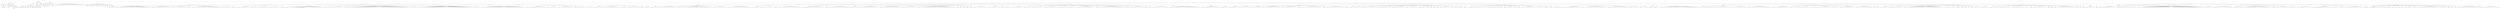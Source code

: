 graph Tree {
	"t0" [label = "TEI"];
	"t1" [label = "teiHeader"];
	"t2" [label = "fileDesc"];
	"t3" [label = "titleStmt"];
	"t4" [label = "title"];
	"t5" [label = "title"];
	"t6" [label = "author"];
	"t7" [label = "persName"];
	"t8" [label = "forename"];
	"t9" [label = "surname"];
	"t10" [label = "publicationStmt"];
	"t11" [label = "publisher"];
	"t12" [label = "idno"];
	"t13" [label = "idno"];
	"t14" [label = "availability"];
	"t15" [label = "licence"];
	"t16" [label = "ab"];
	"t17" [label = "ref"];
	"t18" [label = "sourceDesc"];
	"t19" [label = "bibl"];
	"t20" [label = "name"];
	"t21" [label = "idno"];
	"t22" [label = "idno"];
	"t23" [label = "availability"];
	"t24" [label = "licence"];
	"t25" [label = "ab"];
	"t26" [label = "ref"];
	"t27" [label = "bibl"];
	"t28" [label = "date"];
	"t29" [label = "date"];
	"t30" [label = "idno"];
	"t31" [label = "profileDesc"];
	"t32" [label = "particDesc"];
	"t33" [label = "listPerson"];
	"t34" [label = "person"];
	"t35" [label = "persName"];
	"t36" [label = "person"];
	"t37" [label = "persName"];
	"t38" [label = "person"];
	"t39" [label = "persName"];
	"t40" [label = "person"];
	"t41" [label = "persName"];
	"t42" [label = "person"];
	"t43" [label = "persName"];
	"t44" [label = "person"];
	"t45" [label = "persName"];
	"t46" [label = "person"];
	"t47" [label = "persName"];
	"t48" [label = "person"];
	"t49" [label = "persName"];
	"t50" [label = "person"];
	"t51" [label = "persName"];
	"t52" [label = "textClass"];
	"t53" [label = "keywords"];
	"t54" [label = "term"];
	"t55" [label = "term"];
	"t56" [label = "classCode"];
	"t57" [label = "revisionDesc"];
	"t58" [label = "listChange"];
	"t59" [label = "change"];
	"t60" [label = "text"];
	"t61" [label = "front"];
	"t62" [label = "docTitle"];
	"t63" [label = "titlePart"];
	"t64" [label = "titlePart"];
	"t65" [label = "docDate"];
	"t66" [label = "docAuthor"];
	"t67" [label = "div"];
	"t68" [label = "div"];
	"t69" [label = "head"];
	"t70" [label = "p"];
	"t71" [label = "p"];
	"t72" [label = "div"];
	"t73" [label = "p"];
	"t74" [label = "div"];
	"t75" [label = "p"];
	"t76" [label = "performance"];
	"t77" [label = "ab"];
	"t78" [label = "div"];
	"t79" [label = "opener"];
	"t80" [label = "salute"];
	"t81" [label = "l"];
	"t82" [label = "l"];
	"t83" [label = "l"];
	"t84" [label = "l"];
	"t85" [label = "l"];
	"t86" [label = "l"];
	"t87" [label = "l"];
	"t88" [label = "l"];
	"t89" [label = "l"];
	"t90" [label = "l"];
	"t91" [label = "l"];
	"t92" [label = "l"];
	"t93" [label = "l"];
	"t94" [label = "l"];
	"t95" [label = "l"];
	"t96" [label = "l"];
	"t97" [label = "l"];
	"t98" [label = "l"];
	"t99" [label = "l"];
	"t100" [label = "l"];
	"t101" [label = "l"];
	"t102" [label = "l"];
	"t103" [label = "l"];
	"t104" [label = "l"];
	"t105" [label = "castList"];
	"t106" [label = "head"];
	"t107" [label = "castItem"];
	"t108" [label = "role"];
	"t109" [label = "castItem"];
	"t110" [label = "role"];
	"t111" [label = "castItem"];
	"t112" [label = "role"];
	"t113" [label = "castItem"];
	"t114" [label = "role"];
	"t115" [label = "castItem"];
	"t116" [label = "role"];
	"t117" [label = "castItem"];
	"t118" [label = "role"];
	"t119" [label = "castItem"];
	"t120" [label = "role"];
	"t121" [label = "castItem"];
	"t122" [label = "role"];
	"t123" [label = "castItem"];
	"t124" [label = "role"];
	"t125" [label = "castItem"];
	"t126" [label = "role"];
	"t127" [label = "castItem"];
	"t128" [label = "role"];
	"t129" [label = "castItem"];
	"t130" [label = "role"];
	"t131" [label = "body"];
	"t132" [label = "div"];
	"t133" [label = "head"];
	"t134" [label = "div"];
	"t135" [label = "head"];
	"t136" [label = "sp"];
	"t137" [label = "speaker"];
	"t138" [label = "l"];
	"t139" [label = "l"];
	"t140" [label = "l"];
	"t141" [label = "l"];
	"t142" [label = "sp"];
	"t143" [label = "speaker"];
	"t144" [label = "l"];
	"t145" [label = "l"];
	"t146" [label = "l"];
	"t147" [label = "l"];
	"t148" [label = "l"];
	"t149" [label = "l"];
	"t150" [label = "l"];
	"t151" [label = "l"];
	"t152" [label = "l"];
	"t153" [label = "l"];
	"t154" [label = "l"];
	"t155" [label = "l"];
	"t156" [label = "l"];
	"t157" [label = "l"];
	"t158" [label = "l"];
	"t159" [label = "l"];
	"t160" [label = "l"];
	"t161" [label = "l"];
	"t162" [label = "l"];
	"t163" [label = "l"];
	"t164" [label = "l"];
	"t165" [label = "l"];
	"t166" [label = "l"];
	"t167" [label = "l"];
	"t168" [label = "l"];
	"t169" [label = "l"];
	"t170" [label = "sp"];
	"t171" [label = "speaker"];
	"t172" [label = "l"];
	"t173" [label = "l"];
	"t174" [label = "l"];
	"t175" [label = "l"];
	"t176" [label = "note"];
	"t177" [label = "l"];
	"t178" [label = "l"];
	"t179" [label = "l"];
	"t180" [label = "l"];
	"t181" [label = "l"];
	"t182" [label = "l"];
	"t183" [label = "l"];
	"t184" [label = "l"];
	"t185" [label = "l"];
	"t186" [label = "sp"];
	"t187" [label = "speaker"];
	"t188" [label = "l"];
	"t189" [label = "l"];
	"t190" [label = "l"];
	"t191" [label = "l"];
	"t192" [label = "l"];
	"t193" [label = "l"];
	"t194" [label = "l"];
	"t195" [label = "l"];
	"t196" [label = "l"];
	"t197" [label = "l"];
	"t198" [label = "sp"];
	"t199" [label = "speaker"];
	"t200" [label = "l"];
	"t201" [label = "l"];
	"t202" [label = "sp"];
	"t203" [label = "speaker"];
	"t204" [label = "l"];
	"t205" [label = "l"];
	"t206" [label = "l"];
	"t207" [label = "l"];
	"t208" [label = "l"];
	"t209" [label = "l"];
	"t210" [label = "l"];
	"t211" [label = "l"];
	"t212" [label = "l"];
	"t213" [label = "l"];
	"t214" [label = "l"];
	"t215" [label = "l"];
	"t216" [label = "l"];
	"t217" [label = "l"];
	"t218" [label = "l"];
	"t219" [label = "l"];
	"t220" [label = "l"];
	"t221" [label = "l"];
	"t222" [label = "l"];
	"t223" [label = "l"];
	"t224" [label = "l"];
	"t225" [label = "l"];
	"t226" [label = "sp"];
	"t227" [label = "speaker"];
	"t228" [label = "l"];
	"t229" [label = "l"];
	"t230" [label = "l"];
	"t231" [label = "l"];
	"t232" [label = "l"];
	"t233" [label = "sp"];
	"t234" [label = "speaker"];
	"t235" [label = "l"];
	"t236" [label = "l"];
	"t237" [label = "l"];
	"t238" [label = "div"];
	"t239" [label = "head"];
	"t240" [label = "sp"];
	"t241" [label = "speaker"];
	"t242" [label = "l"];
	"t243" [label = "l"];
	"t244" [label = "l"];
	"t245" [label = "l"];
	"t246" [label = "l"];
	"t247" [label = "l"];
	"t248" [label = "l"];
	"t249" [label = "l"];
	"t250" [label = "l"];
	"t251" [label = "sp"];
	"t252" [label = "speaker"];
	"t253" [label = "l"];
	"t254" [label = "l"];
	"t255" [label = "l"];
	"t256" [label = "sp"];
	"t257" [label = "speaker"];
	"t258" [label = "l"];
	"t259" [label = "l"];
	"t260" [label = "l"];
	"t261" [label = "l"];
	"t262" [label = "l"];
	"t263" [label = "l"];
	"t264" [label = "l"];
	"t265" [label = "l"];
	"t266" [label = "l"];
	"t267" [label = "sp"];
	"t268" [label = "speaker"];
	"t269" [label = "l"];
	"t270" [label = "l"];
	"t271" [label = "l"];
	"t272" [label = "l"];
	"t273" [label = "l"];
	"t274" [label = "l"];
	"t275" [label = "sp"];
	"t276" [label = "speaker"];
	"t277" [label = "l"];
	"t278" [label = "stage"];
	"t279" [label = "div"];
	"t280" [label = "head"];
	"t281" [label = "sp"];
	"t282" [label = "speaker"];
	"t283" [label = "l"];
	"t284" [label = "l"];
	"t285" [label = "l"];
	"t286" [label = "l"];
	"t287" [label = "l"];
	"t288" [label = "l"];
	"t289" [label = "l"];
	"t290" [label = "l"];
	"t291" [label = "l"];
	"t292" [label = "l"];
	"t293" [label = "l"];
	"t294" [label = "l"];
	"t295" [label = "l"];
	"t296" [label = "l"];
	"t297" [label = "l"];
	"t298" [label = "l"];
	"t299" [label = "l"];
	"t300" [label = "l"];
	"t301" [label = "l"];
	"t302" [label = "l"];
	"t303" [label = "l"];
	"t304" [label = "l"];
	"t305" [label = "l"];
	"t306" [label = "l"];
	"t307" [label = "l"];
	"t308" [label = "l"];
	"t309" [label = "l"];
	"t310" [label = "l"];
	"t311" [label = "sp"];
	"t312" [label = "speaker"];
	"t313" [label = "l"];
	"t314" [label = "l"];
	"t315" [label = "l"];
	"t316" [label = "sp"];
	"t317" [label = "speaker"];
	"t318" [label = "l"];
	"t319" [label = "l"];
	"t320" [label = "l"];
	"t321" [label = "l"];
	"t322" [label = "l"];
	"t323" [label = "l"];
	"t324" [label = "l"];
	"t325" [label = "l"];
	"t326" [label = "l"];
	"t327" [label = "sp"];
	"t328" [label = "speaker"];
	"t329" [label = "l"];
	"t330" [label = "sp"];
	"t331" [label = "speaker"];
	"t332" [label = "l"];
	"t333" [label = "l"];
	"t334" [label = "l"];
	"t335" [label = "l"];
	"t336" [label = "l"];
	"t337" [label = "l"];
	"t338" [label = "l"];
	"t339" [label = "l"];
	"t340" [label = "l"];
	"t341" [label = "l"];
	"t342" [label = "l"];
	"t343" [label = "l"];
	"t344" [label = "l"];
	"t345" [label = "l"];
	"t346" [label = "l"];
	"t347" [label = "l"];
	"t348" [label = "l"];
	"t349" [label = "l"];
	"t350" [label = "l"];
	"t351" [label = "l"];
	"t352" [label = "l"];
	"t353" [label = "l"];
	"t354" [label = "l"];
	"t355" [label = "l"];
	"t356" [label = "l"];
	"t357" [label = "l"];
	"t358" [label = "l"];
	"t359" [label = "l"];
	"t360" [label = "l"];
	"t361" [label = "l"];
	"t362" [label = "l"];
	"t363" [label = "l"];
	"t364" [label = "l"];
	"t365" [label = "l"];
	"t366" [label = "l"];
	"t367" [label = "l"];
	"t368" [label = "l"];
	"t369" [label = "l"];
	"t370" [label = "l"];
	"t371" [label = "l"];
	"t372" [label = "l"];
	"t373" [label = "l"];
	"t374" [label = "l"];
	"t375" [label = "l"];
	"t376" [label = "l"];
	"t377" [label = "l"];
	"t378" [label = "l"];
	"t379" [label = "sp"];
	"t380" [label = "speaker"];
	"t381" [label = "l"];
	"t382" [label = "l"];
	"t383" [label = "l"];
	"t384" [label = "l"];
	"t385" [label = "sp"];
	"t386" [label = "speaker"];
	"t387" [label = "l"];
	"t388" [label = "l"];
	"t389" [label = "l"];
	"t390" [label = "l"];
	"t391" [label = "l"];
	"t392" [label = "l"];
	"t393" [label = "l"];
	"t394" [label = "l"];
	"t395" [label = "l"];
	"t396" [label = "l"];
	"t397" [label = "l"];
	"t398" [label = "l"];
	"t399" [label = "l"];
	"t400" [label = "l"];
	"t401" [label = "l"];
	"t402" [label = "l"];
	"t403" [label = "l"];
	"t404" [label = "l"];
	"t405" [label = "l"];
	"t406" [label = "l"];
	"t407" [label = "l"];
	"t408" [label = "l"];
	"t409" [label = "l"];
	"t410" [label = "l"];
	"t411" [label = "l"];
	"t412" [label = "l"];
	"t413" [label = "l"];
	"t414" [label = "l"];
	"t415" [label = "l"];
	"t416" [label = "l"];
	"t417" [label = "note"];
	"t418" [label = "l"];
	"t419" [label = "l"];
	"t420" [label = "l"];
	"t421" [label = "l"];
	"t422" [label = "l"];
	"t423" [label = "l"];
	"t424" [label = "l"];
	"t425" [label = "l"];
	"t426" [label = "l"];
	"t427" [label = "l"];
	"t428" [label = "sp"];
	"t429" [label = "speaker"];
	"t430" [label = "l"];
	"t431" [label = "l"];
	"t432" [label = "l"];
	"t433" [label = "l"];
	"t434" [label = "sp"];
	"t435" [label = "speaker"];
	"t436" [label = "l"];
	"t437" [label = "l"];
	"t438" [label = "l"];
	"t439" [label = "l"];
	"t440" [label = "l"];
	"t441" [label = "l"];
	"t442" [label = "l"];
	"t443" [label = "l"];
	"t444" [label = "l"];
	"t445" [label = "l"];
	"t446" [label = "l"];
	"t447" [label = "l"];
	"t448" [label = "l"];
	"t449" [label = "l"];
	"t450" [label = "l"];
	"t451" [label = "l"];
	"t452" [label = "l"];
	"t453" [label = "l"];
	"t454" [label = "l"];
	"t455" [label = "l"];
	"t456" [label = "l"];
	"t457" [label = "l"];
	"t458" [label = "l"];
	"t459" [label = "l"];
	"t460" [label = "l"];
	"t461" [label = "l"];
	"t462" [label = "l"];
	"t463" [label = "l"];
	"t464" [label = "l"];
	"t465" [label = "l"];
	"t466" [label = "l"];
	"t467" [label = "l"];
	"t468" [label = "l"];
	"t469" [label = "div"];
	"t470" [label = "head"];
	"t471" [label = "sp"];
	"t472" [label = "speaker"];
	"t473" [label = "l"];
	"t474" [label = "l"];
	"t475" [label = "l"];
	"t476" [label = "l"];
	"t477" [label = "l"];
	"t478" [label = "l"];
	"t479" [label = "l"];
	"t480" [label = "l"];
	"t481" [label = "l"];
	"t482" [label = "l"];
	"t483" [label = "l"];
	"t484" [label = "l"];
	"t485" [label = "l"];
	"t486" [label = "l"];
	"t487" [label = "sp"];
	"t488" [label = "speaker"];
	"t489" [label = "l"];
	"t490" [label = "l"];
	"t491" [label = "l"];
	"t492" [label = "l"];
	"t493" [label = "l"];
	"t494" [label = "l"];
	"t495" [label = "l"];
	"t496" [label = "sp"];
	"t497" [label = "speaker"];
	"t498" [label = "l"];
	"t499" [label = "l"];
	"t500" [label = "l"];
	"t501" [label = "l"];
	"t502" [label = "l"];
	"t503" [label = "l"];
	"t504" [label = "l"];
	"t505" [label = "l"];
	"t506" [label = "l"];
	"t507" [label = "l"];
	"t508" [label = "l"];
	"t509" [label = "sp"];
	"t510" [label = "speaker"];
	"t511" [label = "l"];
	"t512" [label = "sp"];
	"t513" [label = "speaker"];
	"t514" [label = "l"];
	"t515" [label = "l"];
	"t516" [label = "l"];
	"t517" [label = "l"];
	"t518" [label = "l"];
	"t519" [label = "sp"];
	"t520" [label = "speaker"];
	"t521" [label = "l"];
	"t522" [label = "l"];
	"t523" [label = "l"];
	"t524" [label = "l"];
	"t525" [label = "stage"];
	"t526" [label = "div"];
	"t527" [label = "head"];
	"t528" [label = "sp"];
	"t529" [label = "speaker"];
	"t530" [label = "l"];
	"t531" [label = "l"];
	"t532" [label = "l"];
	"t533" [label = "sp"];
	"t534" [label = "speaker"];
	"t535" [label = "l"];
	"t536" [label = "l"];
	"t537" [label = "l"];
	"t538" [label = "l"];
	"t539" [label = "l"];
	"t540" [label = "l"];
	"t541" [label = "note"];
	"t542" [label = "l"];
	"t543" [label = "l"];
	"t544" [label = "l"];
	"t545" [label = "l"];
	"t546" [label = "l"];
	"t547" [label = "l"];
	"t548" [label = "sp"];
	"t549" [label = "speaker"];
	"t550" [label = "l"];
	"t551" [label = "l"];
	"t552" [label = "l"];
	"t553" [label = "l"];
	"t554" [label = "sp"];
	"t555" [label = "speaker"];
	"t556" [label = "l"];
	"t557" [label = "l"];
	"t558" [label = "l"];
	"t559" [label = "l"];
	"t560" [label = "l"];
	"t561" [label = "l"];
	"t562" [label = "l"];
	"t563" [label = "l"];
	"t564" [label = "sp"];
	"t565" [label = "speaker"];
	"t566" [label = "l"];
	"t567" [label = "l"];
	"t568" [label = "sp"];
	"t569" [label = "speaker"];
	"t570" [label = "l"];
	"t571" [label = "l"];
	"t572" [label = "l"];
	"t573" [label = "div"];
	"t574" [label = "head"];
	"t575" [label = "div"];
	"t576" [label = "head"];
	"t577" [label = "sp"];
	"t578" [label = "speaker"];
	"t579" [label = "l"];
	"t580" [label = "l"];
	"t581" [label = "l"];
	"t582" [label = "l"];
	"t583" [label = "sp"];
	"t584" [label = "speaker"];
	"t585" [label = "l"];
	"t586" [label = "l"];
	"t587" [label = "l"];
	"t588" [label = "l"];
	"t589" [label = "l"];
	"t590" [label = "l"];
	"t591" [label = "l"];
	"t592" [label = "l"];
	"t593" [label = "l"];
	"t594" [label = "l"];
	"t595" [label = "l"];
	"t596" [label = "l"];
	"t597" [label = "l"];
	"t598" [label = "sp"];
	"t599" [label = "speaker"];
	"t600" [label = "l"];
	"t601" [label = "l"];
	"t602" [label = "l"];
	"t603" [label = "sp"];
	"t604" [label = "speaker"];
	"t605" [label = "l"];
	"t606" [label = "l"];
	"t607" [label = "note"];
	"t608" [label = "l"];
	"t609" [label = "l"];
	"t610" [label = "l"];
	"t611" [label = "l"];
	"t612" [label = "l"];
	"t613" [label = "note"];
	"t614" [label = "l"];
	"t615" [label = "l"];
	"t616" [label = "l"];
	"t617" [label = "l"];
	"t618" [label = "l"];
	"t619" [label = "l"];
	"t620" [label = "l"];
	"t621" [label = "l"];
	"t622" [label = "l"];
	"t623" [label = "l"];
	"t624" [label = "l"];
	"t625" [label = "l"];
	"t626" [label = "sp"];
	"t627" [label = "speaker"];
	"t628" [label = "l"];
	"t629" [label = "l"];
	"t630" [label = "l"];
	"t631" [label = "l"];
	"t632" [label = "l"];
	"t633" [label = "l"];
	"t634" [label = "l"];
	"t635" [label = "l"];
	"t636" [label = "l"];
	"t637" [label = "l"];
	"t638" [label = "sp"];
	"t639" [label = "speaker"];
	"t640" [label = "l"];
	"t641" [label = "l"];
	"t642" [label = "l"];
	"t643" [label = "l"];
	"t644" [label = "l"];
	"t645" [label = "l"];
	"t646" [label = "l"];
	"t647" [label = "l"];
	"t648" [label = "l"];
	"t649" [label = "l"];
	"t650" [label = "l"];
	"t651" [label = "l"];
	"t652" [label = "l"];
	"t653" [label = "l"];
	"t654" [label = "l"];
	"t655" [label = "l"];
	"t656" [label = "l"];
	"t657" [label = "div"];
	"t658" [label = "head"];
	"t659" [label = "sp"];
	"t660" [label = "speaker"];
	"t661" [label = "l"];
	"t662" [label = "l"];
	"t663" [label = "l"];
	"t664" [label = "l"];
	"t665" [label = "sp"];
	"t666" [label = "speaker"];
	"t667" [label = "l"];
	"t668" [label = "sp"];
	"t669" [label = "speaker"];
	"t670" [label = "l"];
	"t671" [label = "l"];
	"t672" [label = "l"];
	"t673" [label = "l"];
	"t674" [label = "l"];
	"t675" [label = "l"];
	"t676" [label = "l"];
	"t677" [label = "sp"];
	"t678" [label = "speaker"];
	"t679" [label = "l"];
	"t680" [label = "l"];
	"t681" [label = "sp"];
	"t682" [label = "speaker"];
	"t683" [label = "l"];
	"t684" [label = "l"];
	"t685" [label = "l"];
	"t686" [label = "l"];
	"t687" [label = "l"];
	"t688" [label = "l"];
	"t689" [label = "l"];
	"t690" [label = "l"];
	"t691" [label = "l"];
	"t692" [label = "l"];
	"t693" [label = "l"];
	"t694" [label = "l"];
	"t695" [label = "l"];
	"t696" [label = "l"];
	"t697" [label = "l"];
	"t698" [label = "l"];
	"t699" [label = "div"];
	"t700" [label = "head"];
	"t701" [label = "sp"];
	"t702" [label = "speaker"];
	"t703" [label = "l"];
	"t704" [label = "sp"];
	"t705" [label = "speaker"];
	"t706" [label = "l"];
	"t707" [label = "l"];
	"t708" [label = "l"];
	"t709" [label = "l"];
	"t710" [label = "l"];
	"t711" [label = "l"];
	"t712" [label = "l"];
	"t713" [label = "l"];
	"t714" [label = "l"];
	"t715" [label = "l"];
	"t716" [label = "l"];
	"t717" [label = "l"];
	"t718" [label = "l"];
	"t719" [label = "l"];
	"t720" [label = "sp"];
	"t721" [label = "speaker"];
	"t722" [label = "l"];
	"t723" [label = "sp"];
	"t724" [label = "speaker"];
	"t725" [label = "l"];
	"t726" [label = "l"];
	"t727" [label = "l"];
	"t728" [label = "l"];
	"t729" [label = "l"];
	"t730" [label = "l"];
	"t731" [label = "l"];
	"t732" [label = "l"];
	"t733" [label = "l"];
	"t734" [label = "l"];
	"t735" [label = "l"];
	"t736" [label = "l"];
	"t737" [label = "l"];
	"t738" [label = "l"];
	"t739" [label = "l"];
	"t740" [label = "div"];
	"t741" [label = "head"];
	"t742" [label = "sp"];
	"t743" [label = "speaker"];
	"t744" [label = "l"];
	"t745" [label = "l"];
	"t746" [label = "l"];
	"t747" [label = "l"];
	"t748" [label = "sp"];
	"t749" [label = "speaker"];
	"t750" [label = "l"];
	"t751" [label = "l"];
	"t752" [label = "l"];
	"t753" [label = "l"];
	"t754" [label = "l"];
	"t755" [label = "l"];
	"t756" [label = "l"];
	"t757" [label = "l"];
	"t758" [label = "l"];
	"t759" [label = "l"];
	"t760" [label = "l"];
	"t761" [label = "l"];
	"t762" [label = "l"];
	"t763" [label = "l"];
	"t764" [label = "l"];
	"t765" [label = "sp"];
	"t766" [label = "speaker"];
	"t767" [label = "l"];
	"t768" [label = "l"];
	"t769" [label = "l"];
	"t770" [label = "l"];
	"t771" [label = "l"];
	"t772" [label = "l"];
	"t773" [label = "l"];
	"t774" [label = "l"];
	"t775" [label = "l"];
	"t776" [label = "l"];
	"t777" [label = "l"];
	"t778" [label = "l"];
	"t779" [label = "l"];
	"t780" [label = "l"];
	"t781" [label = "l"];
	"t782" [label = "l"];
	"t783" [label = "sp"];
	"t784" [label = "speaker"];
	"t785" [label = "l"];
	"t786" [label = "l"];
	"t787" [label = "l"];
	"t788" [label = "l"];
	"t789" [label = "l"];
	"t790" [label = "l"];
	"t791" [label = "l"];
	"t792" [label = "l"];
	"t793" [label = "l"];
	"t794" [label = "l"];
	"t795" [label = "sp"];
	"t796" [label = "speaker"];
	"t797" [label = "l"];
	"t798" [label = "l"];
	"t799" [label = "l"];
	"t800" [label = "l"];
	"t801" [label = "l"];
	"t802" [label = "l"];
	"t803" [label = "l"];
	"t804" [label = "l"];
	"t805" [label = "l"];
	"t806" [label = "l"];
	"t807" [label = "l"];
	"t808" [label = "l"];
	"t809" [label = "l"];
	"t810" [label = "l"];
	"t811" [label = "note"];
	"t812" [label = "l"];
	"t813" [label = "l"];
	"t814" [label = "l"];
	"t815" [label = "l"];
	"t816" [label = "l"];
	"t817" [label = "l"];
	"t818" [label = "l"];
	"t819" [label = "l"];
	"t820" [label = "l"];
	"t821" [label = "l"];
	"t822" [label = "l"];
	"t823" [label = "l"];
	"t824" [label = "l"];
	"t825" [label = "sp"];
	"t826" [label = "speaker"];
	"t827" [label = "l"];
	"t828" [label = "sp"];
	"t829" [label = "speaker"];
	"t830" [label = "l"];
	"t831" [label = "sp"];
	"t832" [label = "speaker"];
	"t833" [label = "l"];
	"t834" [label = "sp"];
	"t835" [label = "speaker"];
	"t836" [label = "l"];
	"t837" [label = "sp"];
	"t838" [label = "speaker"];
	"t839" [label = "l"];
	"t840" [label = "sp"];
	"t841" [label = "speaker"];
	"t842" [label = "l"];
	"t843" [label = "l"];
	"t844" [label = "l"];
	"t845" [label = "l"];
	"t846" [label = "l"];
	"t847" [label = "l"];
	"t848" [label = "l"];
	"t849" [label = "l"];
	"t850" [label = "l"];
	"t851" [label = "l"];
	"t852" [label = "div"];
	"t853" [label = "head"];
	"t854" [label = "sp"];
	"t855" [label = "speaker"];
	"t856" [label = "l"];
	"t857" [label = "l"];
	"t858" [label = "l"];
	"t859" [label = "l"];
	"t860" [label = "l"];
	"t861" [label = "l"];
	"t862" [label = "l"];
	"t863" [label = "l"];
	"t864" [label = "sp"];
	"t865" [label = "speaker"];
	"t866" [label = "l"];
	"t867" [label = "l"];
	"t868" [label = "sp"];
	"t869" [label = "speaker"];
	"t870" [label = "l"];
	"t871" [label = "l"];
	"t872" [label = "l"];
	"t873" [label = "div"];
	"t874" [label = "head"];
	"t875" [label = "sp"];
	"t876" [label = "speaker"];
	"t877" [label = "l"];
	"t878" [label = "l"];
	"t879" [label = "l"];
	"t880" [label = "l"];
	"t881" [label = "l"];
	"t882" [label = "l"];
	"t883" [label = "l"];
	"t884" [label = "l"];
	"t885" [label = "sp"];
	"t886" [label = "speaker"];
	"t887" [label = "l"];
	"t888" [label = "l"];
	"t889" [label = "l"];
	"t890" [label = "l"];
	"t891" [label = "sp"];
	"t892" [label = "speaker"];
	"t893" [label = "l"];
	"t894" [label = "sp"];
	"t895" [label = "speaker"];
	"t896" [label = "l"];
	"t897" [label = "l"];
	"t898" [label = "l"];
	"t899" [label = "l"];
	"t900" [label = "l"];
	"t901" [label = "l"];
	"t902" [label = "sp"];
	"t903" [label = "speaker"];
	"t904" [label = "l"];
	"t905" [label = "l"];
	"t906" [label = "l"];
	"t907" [label = "l"];
	"t908" [label = "l"];
	"t909" [label = "l"];
	"t910" [label = "l"];
	"t911" [label = "l"];
	"t912" [label = "l"];
	"t913" [label = "sp"];
	"t914" [label = "speaker"];
	"t915" [label = "l"];
	"t916" [label = "sp"];
	"t917" [label = "speaker"];
	"t918" [label = "l"];
	"t919" [label = "sp"];
	"t920" [label = "speaker"];
	"t921" [label = "l"];
	"t922" [label = "sp"];
	"t923" [label = "speaker"];
	"t924" [label = "note"];
	"t925" [label = "l"];
	"t926" [label = "l"];
	"t927" [label = "l"];
	"t928" [label = "l"];
	"t929" [label = "sp"];
	"t930" [label = "speaker"];
	"t931" [label = "l"];
	"t932" [label = "l"];
	"t933" [label = "l"];
	"t934" [label = "l"];
	"t935" [label = "l"];
	"t936" [label = "l"];
	"t937" [label = "l"];
	"t938" [label = "l"];
	"t939" [label = "l"];
	"t940" [label = "l"];
	"t941" [label = "l"];
	"t942" [label = "l"];
	"t943" [label = "l"];
	"t944" [label = "sp"];
	"t945" [label = "speaker"];
	"t946" [label = "l"];
	"t947" [label = "sp"];
	"t948" [label = "speaker"];
	"t949" [label = "l"];
	"t950" [label = "l"];
	"t951" [label = "l"];
	"t952" [label = "l"];
	"t953" [label = "l"];
	"t954" [label = "l"];
	"t955" [label = "l"];
	"t956" [label = "l"];
	"t957" [label = "l"];
	"t958" [label = "l"];
	"t959" [label = "l"];
	"t960" [label = "l"];
	"t961" [label = "l"];
	"t962" [label = "l"];
	"t963" [label = "l"];
	"t964" [label = "l"];
	"t965" [label = "l"];
	"t966" [label = "l"];
	"t967" [label = "sp"];
	"t968" [label = "speaker"];
	"t969" [label = "l"];
	"t970" [label = "l"];
	"t971" [label = "l"];
	"t972" [label = "sp"];
	"t973" [label = "speaker"];
	"t974" [label = "l"];
	"t975" [label = "l"];
	"t976" [label = "l"];
	"t977" [label = "l"];
	"t978" [label = "l"];
	"t979" [label = "l"];
	"t980" [label = "l"];
	"t981" [label = "l"];
	"t982" [label = "l"];
	"t983" [label = "sp"];
	"t984" [label = "speaker"];
	"t985" [label = "l"];
	"t986" [label = "sp"];
	"t987" [label = "speaker"];
	"t988" [label = "l"];
	"t989" [label = "l"];
	"t990" [label = "sp"];
	"t991" [label = "speaker"];
	"t992" [label = "l"];
	"t993" [label = "l"];
	"t994" [label = "l"];
	"t995" [label = "l"];
	"t996" [label = "l"];
	"t997" [label = "l"];
	"t998" [label = "l"];
	"t999" [label = "l"];
	"t1000" [label = "l"];
	"t1001" [label = "l"];
	"t1002" [label = "l"];
	"t1003" [label = "div"];
	"t1004" [label = "head"];
	"t1005" [label = "sp"];
	"t1006" [label = "speaker"];
	"t1007" [label = "l"];
	"t1008" [label = "l"];
	"t1009" [label = "l"];
	"t1010" [label = "l"];
	"t1011" [label = "l"];
	"t1012" [label = "l"];
	"t1013" [label = "l"];
	"t1014" [label = "l"];
	"t1015" [label = "l"];
	"t1016" [label = "l"];
	"t1017" [label = "l"];
	"t1018" [label = "l"];
	"t1019" [label = "l"];
	"t1020" [label = "l"];
	"t1021" [label = "l"];
	"t1022" [label = "l"];
	"t1023" [label = "l"];
	"t1024" [label = "l"];
	"t1025" [label = "l"];
	"t1026" [label = "l"];
	"t1027" [label = "l"];
	"t1028" [label = "l"];
	"t1029" [label = "l"];
	"t1030" [label = "div"];
	"t1031" [label = "head"];
	"t1032" [label = "sp"];
	"t1033" [label = "speaker"];
	"t1034" [label = "l"];
	"t1035" [label = "l"];
	"t1036" [label = "l"];
	"t1037" [label = "l"];
	"t1038" [label = "l"];
	"t1039" [label = "l"];
	"t1040" [label = "l"];
	"t1041" [label = "l"];
	"t1042" [label = "l"];
	"t1043" [label = "l"];
	"t1044" [label = "l"];
	"t1045" [label = "l"];
	"t1046" [label = "l"];
	"t1047" [label = "l"];
	"t1048" [label = "sp"];
	"t1049" [label = "speaker"];
	"t1050" [label = "l"];
	"t1051" [label = "l"];
	"t1052" [label = "l"];
	"t1053" [label = "l"];
	"t1054" [label = "div"];
	"t1055" [label = "head"];
	"t1056" [label = "div"];
	"t1057" [label = "head"];
	"t1058" [label = "sp"];
	"t1059" [label = "speaker"];
	"t1060" [label = "l"];
	"t1061" [label = "l"];
	"t1062" [label = "l"];
	"t1063" [label = "l"];
	"t1064" [label = "l"];
	"t1065" [label = "l"];
	"t1066" [label = "sp"];
	"t1067" [label = "speaker"];
	"t1068" [label = "l"];
	"t1069" [label = "l"];
	"t1070" [label = "l"];
	"t1071" [label = "l"];
	"t1072" [label = "l"];
	"t1073" [label = "l"];
	"t1074" [label = "l"];
	"t1075" [label = "l"];
	"t1076" [label = "sp"];
	"t1077" [label = "speaker"];
	"t1078" [label = "l"];
	"t1079" [label = "l"];
	"t1080" [label = "l"];
	"t1081" [label = "l"];
	"t1082" [label = "l"];
	"t1083" [label = "l"];
	"t1084" [label = "l"];
	"t1085" [label = "sp"];
	"t1086" [label = "speaker"];
	"t1087" [label = "l"];
	"t1088" [label = "l"];
	"t1089" [label = "l"];
	"t1090" [label = "l"];
	"t1091" [label = "l"];
	"t1092" [label = "l"];
	"t1093" [label = "l"];
	"t1094" [label = "l"];
	"t1095" [label = "l"];
	"t1096" [label = "l"];
	"t1097" [label = "l"];
	"t1098" [label = "l"];
	"t1099" [label = "l"];
	"t1100" [label = "sp"];
	"t1101" [label = "speaker"];
	"t1102" [label = "l"];
	"t1103" [label = "l"];
	"t1104" [label = "l"];
	"t1105" [label = "l"];
	"t1106" [label = "l"];
	"t1107" [label = "l"];
	"t1108" [label = "l"];
	"t1109" [label = "l"];
	"t1110" [label = "l"];
	"t1111" [label = "l"];
	"t1112" [label = "l"];
	"t1113" [label = "sp"];
	"t1114" [label = "speaker"];
	"t1115" [label = "l"];
	"t1116" [label = "sp"];
	"t1117" [label = "speaker"];
	"t1118" [label = "l"];
	"t1119" [label = "l"];
	"t1120" [label = "l"];
	"t1121" [label = "l"];
	"t1122" [label = "l"];
	"t1123" [label = "l"];
	"t1124" [label = "l"];
	"t1125" [label = "l"];
	"t1126" [label = "l"];
	"t1127" [label = "l"];
	"t1128" [label = "l"];
	"t1129" [label = "l"];
	"t1130" [label = "l"];
	"t1131" [label = "l"];
	"t1132" [label = "l"];
	"t1133" [label = "sp"];
	"t1134" [label = "speaker"];
	"t1135" [label = "l"];
	"t1136" [label = "sp"];
	"t1137" [label = "speaker"];
	"t1138" [label = "l"];
	"t1139" [label = "l"];
	"t1140" [label = "l"];
	"t1141" [label = "l"];
	"t1142" [label = "l"];
	"t1143" [label = "l"];
	"t1144" [label = "l"];
	"t1145" [label = "l"];
	"t1146" [label = "l"];
	"t1147" [label = "l"];
	"t1148" [label = "l"];
	"t1149" [label = "l"];
	"t1150" [label = "l"];
	"t1151" [label = "sp"];
	"t1152" [label = "speaker"];
	"t1153" [label = "l"];
	"t1154" [label = "l"];
	"t1155" [label = "div"];
	"t1156" [label = "head"];
	"t1157" [label = "sp"];
	"t1158" [label = "speaker"];
	"t1159" [label = "l"];
	"t1160" [label = "l"];
	"t1161" [label = "sp"];
	"t1162" [label = "speaker"];
	"t1163" [label = "l"];
	"t1164" [label = "l"];
	"t1165" [label = "l"];
	"t1166" [label = "sp"];
	"t1167" [label = "speaker"];
	"t1168" [label = "l"];
	"t1169" [label = "sp"];
	"t1170" [label = "speaker"];
	"t1171" [label = "l"];
	"t1172" [label = "l"];
	"t1173" [label = "l"];
	"t1174" [label = "l"];
	"t1175" [label = "l"];
	"t1176" [label = "l"];
	"t1177" [label = "l"];
	"t1178" [label = "stage"];
	"t1179" [label = "l"];
	"t1180" [label = "sp"];
	"t1181" [label = "speaker"];
	"t1182" [label = "l"];
	"t1183" [label = "sp"];
	"t1184" [label = "speaker"];
	"t1185" [label = "l"];
	"t1186" [label = "sp"];
	"t1187" [label = "speaker"];
	"t1188" [label = "l"];
	"t1189" [label = "l"];
	"t1190" [label = "l"];
	"t1191" [label = "l"];
	"t1192" [label = "sp"];
	"t1193" [label = "speaker"];
	"t1194" [label = "note"];
	"t1195" [label = "l"];
	"t1196" [label = "l"];
	"t1197" [label = "l"];
	"t1198" [label = "l"];
	"t1199" [label = "l"];
	"t1200" [label = "l"];
	"t1201" [label = "l"];
	"t1202" [label = "l"];
	"t1203" [label = "sp"];
	"t1204" [label = "speaker"];
	"t1205" [label = "l"];
	"t1206" [label = "l"];
	"t1207" [label = "l"];
	"t1208" [label = "l"];
	"t1209" [label = "l"];
	"t1210" [label = "l"];
	"t1211" [label = "l"];
	"t1212" [label = "l"];
	"t1213" [label = "sp"];
	"t1214" [label = "speaker"];
	"t1215" [label = "l"];
	"t1216" [label = "sp"];
	"t1217" [label = "speaker"];
	"t1218" [label = "l"];
	"t1219" [label = "l"];
	"t1220" [label = "sp"];
	"t1221" [label = "speaker"];
	"t1222" [label = "l"];
	"t1223" [label = "sp"];
	"t1224" [label = "speaker"];
	"t1225" [label = "l"];
	"t1226" [label = "sp"];
	"t1227" [label = "speaker"];
	"t1228" [label = "l"];
	"t1229" [label = "sp"];
	"t1230" [label = "speaker"];
	"t1231" [label = "l"];
	"t1232" [label = "sp"];
	"t1233" [label = "speaker"];
	"t1234" [label = "l"];
	"t1235" [label = "l"];
	"t1236" [label = "l"];
	"t1237" [label = "l"];
	"t1238" [label = "l"];
	"t1239" [label = "l"];
	"t1240" [label = "l"];
	"t1241" [label = "sp"];
	"t1242" [label = "speaker"];
	"t1243" [label = "l"];
	"t1244" [label = "sp"];
	"t1245" [label = "speaker"];
	"t1246" [label = "l"];
	"t1247" [label = "l"];
	"t1248" [label = "sp"];
	"t1249" [label = "speaker"];
	"t1250" [label = "l"];
	"t1251" [label = "l"];
	"t1252" [label = "sp"];
	"t1253" [label = "speaker"];
	"t1254" [label = "l"];
	"t1255" [label = "l"];
	"t1256" [label = "div"];
	"t1257" [label = "head"];
	"t1258" [label = "sp"];
	"t1259" [label = "speaker"];
	"t1260" [label = "l"];
	"t1261" [label = "l"];
	"t1262" [label = "sp"];
	"t1263" [label = "speaker"];
	"t1264" [label = "l"];
	"t1265" [label = "sp"];
	"t1266" [label = "speaker"];
	"t1267" [label = "l"];
	"t1268" [label = "l"];
	"t1269" [label = "sp"];
	"t1270" [label = "speaker"];
	"t1271" [label = "l"];
	"t1272" [label = "l"];
	"t1273" [label = "l"];
	"t1274" [label = "sp"];
	"t1275" [label = "speaker"];
	"t1276" [label = "l"];
	"t1277" [label = "sp"];
	"t1278" [label = "speaker"];
	"t1279" [label = "l"];
	"t1280" [label = "sp"];
	"t1281" [label = "speaker"];
	"t1282" [label = "l"];
	"t1283" [label = "sp"];
	"t1284" [label = "speaker"];
	"t1285" [label = "l"];
	"t1286" [label = "sp"];
	"t1287" [label = "speaker"];
	"t1288" [label = "l"];
	"t1289" [label = "sp"];
	"t1290" [label = "speaker"];
	"t1291" [label = "l"];
	"t1292" [label = "sp"];
	"t1293" [label = "speaker"];
	"t1294" [label = "l"];
	"t1295" [label = "l"];
	"t1296" [label = "l"];
	"t1297" [label = "l"];
	"t1298" [label = "sp"];
	"t1299" [label = "speaker"];
	"t1300" [label = "l"];
	"t1301" [label = "sp"];
	"t1302" [label = "speaker"];
	"t1303" [label = "l"];
	"t1304" [label = "sp"];
	"t1305" [label = "speaker"];
	"t1306" [label = "l"];
	"t1307" [label = "l"];
	"t1308" [label = "l"];
	"t1309" [label = "l"];
	"t1310" [label = "l"];
	"t1311" [label = "l"];
	"t1312" [label = "l"];
	"t1313" [label = "l"];
	"t1314" [label = "l"];
	"t1315" [label = "l"];
	"t1316" [label = "sp"];
	"t1317" [label = "speaker"];
	"t1318" [label = "l"];
	"t1319" [label = "l"];
	"t1320" [label = "l"];
	"t1321" [label = "l"];
	"t1322" [label = "l"];
	"t1323" [label = "sp"];
	"t1324" [label = "speaker"];
	"t1325" [label = "l"];
	"t1326" [label = "l"];
	"t1327" [label = "sp"];
	"t1328" [label = "speaker"];
	"t1329" [label = "l"];
	"t1330" [label = "l"];
	"t1331" [label = "sp"];
	"t1332" [label = "speaker"];
	"t1333" [label = "stage"];
	"t1334" [label = "l"];
	"t1335" [label = "stage"];
	"t1336" [label = "l"];
	"t1337" [label = "div"];
	"t1338" [label = "head"];
	"t1339" [label = "sp"];
	"t1340" [label = "speaker"];
	"t1341" [label = "l"];
	"t1342" [label = "l"];
	"t1343" [label = "l"];
	"t1344" [label = "l"];
	"t1345" [label = "l"];
	"t1346" [label = "l"];
	"t1347" [label = "l"];
	"t1348" [label = "l"];
	"t1349" [label = "l"];
	"t1350" [label = "l"];
	"t1351" [label = "l"];
	"t1352" [label = "l"];
	"t1353" [label = "l"];
	"t1354" [label = "l"];
	"t1355" [label = "sp"];
	"t1356" [label = "speaker"];
	"t1357" [label = "l"];
	"t1358" [label = "l"];
	"t1359" [label = "l"];
	"t1360" [label = "l"];
	"t1361" [label = "l"];
	"t1362" [label = "l"];
	"t1363" [label = "l"];
	"t1364" [label = "l"];
	"t1365" [label = "l"];
	"t1366" [label = "l"];
	"t1367" [label = "l"];
	"t1368" [label = "l"];
	"t1369" [label = "l"];
	"t1370" [label = "l"];
	"t1371" [label = "l"];
	"t1372" [label = "l"];
	"t1373" [label = "l"];
	"t1374" [label = "l"];
	"t1375" [label = "sp"];
	"t1376" [label = "speaker"];
	"t1377" [label = "l"];
	"t1378" [label = "l"];
	"t1379" [label = "l"];
	"t1380" [label = "l"];
	"t1381" [label = "l"];
	"t1382" [label = "l"];
	"t1383" [label = "l"];
	"t1384" [label = "l"];
	"t1385" [label = "l"];
	"t1386" [label = "l"];
	"t1387" [label = "l"];
	"t1388" [label = "l"];
	"t1389" [label = "l"];
	"t1390" [label = "l"];
	"t1391" [label = "l"];
	"t1392" [label = "sp"];
	"t1393" [label = "speaker"];
	"t1394" [label = "l"];
	"t1395" [label = "l"];
	"t1396" [label = "l"];
	"t1397" [label = "l"];
	"t1398" [label = "l"];
	"t1399" [label = "l"];
	"t1400" [label = "sp"];
	"t1401" [label = "speaker"];
	"t1402" [label = "l"];
	"t1403" [label = "l"];
	"t1404" [label = "l"];
	"t1405" [label = "l"];
	"t1406" [label = "l"];
	"t1407" [label = "l"];
	"t1408" [label = "div"];
	"t1409" [label = "head"];
	"t1410" [label = "sp"];
	"t1411" [label = "speaker"];
	"t1412" [label = "l"];
	"t1413" [label = "l"];
	"t1414" [label = "sp"];
	"t1415" [label = "speaker"];
	"t1416" [label = "l"];
	"t1417" [label = "l"];
	"t1418" [label = "l"];
	"t1419" [label = "sp"];
	"t1420" [label = "speaker"];
	"t1421" [label = "l"];
	"t1422" [label = "l"];
	"t1423" [label = "l"];
	"t1424" [label = "l"];
	"t1425" [label = "l"];
	"t1426" [label = "l"];
	"t1427" [label = "l"];
	"t1428" [label = "l"];
	"t1429" [label = "l"];
	"t1430" [label = "l"];
	"t1431" [label = "l"];
	"t1432" [label = "l"];
	"t1433" [label = "l"];
	"t1434" [label = "l"];
	"t1435" [label = "l"];
	"t1436" [label = "l"];
	"t1437" [label = "l"];
	"t1438" [label = "l"];
	"t1439" [label = "l"];
	"t1440" [label = "l"];
	"t1441" [label = "l"];
	"t1442" [label = "l"];
	"t1443" [label = "l"];
	"t1444" [label = "l"];
	"t1445" [label = "l"];
	"t1446" [label = "l"];
	"t1447" [label = "l"];
	"t1448" [label = "l"];
	"t1449" [label = "l"];
	"t1450" [label = "div"];
	"t1451" [label = "head"];
	"t1452" [label = "div"];
	"t1453" [label = "head"];
	"t1454" [label = "sp"];
	"t1455" [label = "speaker"];
	"t1456" [label = "l"];
	"t1457" [label = "l"];
	"t1458" [label = "sp"];
	"t1459" [label = "speaker"];
	"t1460" [label = "l"];
	"t1461" [label = "l"];
	"t1462" [label = "sp"];
	"t1463" [label = "speaker"];
	"t1464" [label = "l"];
	"t1465" [label = "l"];
	"t1466" [label = "l"];
	"t1467" [label = "sp"];
	"t1468" [label = "speaker"];
	"t1469" [label = "l"];
	"t1470" [label = "l"];
	"t1471" [label = "l"];
	"t1472" [label = "l"];
	"t1473" [label = "l"];
	"t1474" [label = "l"];
	"t1475" [label = "l"];
	"t1476" [label = "l"];
	"t1477" [label = "l"];
	"t1478" [label = "l"];
	"t1479" [label = "l"];
	"t1480" [label = "sp"];
	"t1481" [label = "speaker"];
	"t1482" [label = "l"];
	"t1483" [label = "l"];
	"t1484" [label = "l"];
	"t1485" [label = "l"];
	"t1486" [label = "l"];
	"t1487" [label = "l"];
	"t1488" [label = "l"];
	"t1489" [label = "l"];
	"t1490" [label = "l"];
	"t1491" [label = "l"];
	"t1492" [label = "l"];
	"t1493" [label = "sp"];
	"t1494" [label = "speaker"];
	"t1495" [label = "l"];
	"t1496" [label = "l"];
	"t1497" [label = "l"];
	"t1498" [label = "l"];
	"t1499" [label = "l"];
	"t1500" [label = "l"];
	"t1501" [label = "l"];
	"t1502" [label = "l"];
	"t1503" [label = "l"];
	"t1504" [label = "l"];
	"t1505" [label = "l"];
	"t1506" [label = "l"];
	"t1507" [label = "l"];
	"t1508" [label = "l"];
	"t1509" [label = "l"];
	"t1510" [label = "l"];
	"t1511" [label = "l"];
	"t1512" [label = "div"];
	"t1513" [label = "head"];
	"t1514" [label = "sp"];
	"t1515" [label = "speaker"];
	"t1516" [label = "l"];
	"t1517" [label = "l"];
	"t1518" [label = "l"];
	"t1519" [label = "l"];
	"t1520" [label = "l"];
	"t1521" [label = "l"];
	"t1522" [label = "l"];
	"t1523" [label = "l"];
	"t1524" [label = "l"];
	"t1525" [label = "l"];
	"t1526" [label = "l"];
	"t1527" [label = "l"];
	"t1528" [label = "sp"];
	"t1529" [label = "speaker"];
	"t1530" [label = "l"];
	"t1531" [label = "sp"];
	"t1532" [label = "speaker"];
	"t1533" [label = "l"];
	"t1534" [label = "sp"];
	"t1535" [label = "speaker"];
	"t1536" [label = "l"];
	"t1537" [label = "sp"];
	"t1538" [label = "speaker"];
	"t1539" [label = "l"];
	"t1540" [label = "note"];
	"t1541" [label = "l"];
	"t1542" [label = "l"];
	"t1543" [label = "l"];
	"t1544" [label = "l"];
	"t1545" [label = "sp"];
	"t1546" [label = "speaker"];
	"t1547" [label = "l"];
	"t1548" [label = "sp"];
	"t1549" [label = "speaker"];
	"t1550" [label = "l"];
	"t1551" [label = "sp"];
	"t1552" [label = "speaker"];
	"t1553" [label = "l"];
	"t1554" [label = "l"];
	"t1555" [label = "l"];
	"t1556" [label = "l"];
	"t1557" [label = "l"];
	"t1558" [label = "l"];
	"t1559" [label = "l"];
	"t1560" [label = "l"];
	"t1561" [label = "l"];
	"t1562" [label = "l"];
	"t1563" [label = "sp"];
	"t1564" [label = "speaker"];
	"t1565" [label = "l"];
	"t1566" [label = "l"];
	"t1567" [label = "l"];
	"t1568" [label = "l"];
	"t1569" [label = "sp"];
	"t1570" [label = "speaker"];
	"t1571" [label = "l"];
	"t1572" [label = "l"];
	"t1573" [label = "l"];
	"t1574" [label = "l"];
	"t1575" [label = "l"];
	"t1576" [label = "l"];
	"t1577" [label = "l"];
	"t1578" [label = "l"];
	"t1579" [label = "l"];
	"t1580" [label = "l"];
	"t1581" [label = "l"];
	"t1582" [label = "sp"];
	"t1583" [label = "speaker"];
	"t1584" [label = "l"];
	"t1585" [label = "l"];
	"t1586" [label = "l"];
	"t1587" [label = "l"];
	"t1588" [label = "l"];
	"t1589" [label = "l"];
	"t1590" [label = "l"];
	"t1591" [label = "l"];
	"t1592" [label = "l"];
	"t1593" [label = "l"];
	"t1594" [label = "l"];
	"t1595" [label = "l"];
	"t1596" [label = "sp"];
	"t1597" [label = "speaker"];
	"t1598" [label = "l"];
	"t1599" [label = "sp"];
	"t1600" [label = "speaker"];
	"t1601" [label = "l"];
	"t1602" [label = "div"];
	"t1603" [label = "head"];
	"t1604" [label = "sp"];
	"t1605" [label = "speaker"];
	"t1606" [label = "l"];
	"t1607" [label = "l"];
	"t1608" [label = "l"];
	"t1609" [label = "l"];
	"t1610" [label = "l"];
	"t1611" [label = "sp"];
	"t1612" [label = "speaker"];
	"t1613" [label = "l"];
	"t1614" [label = "sp"];
	"t1615" [label = "speaker"];
	"t1616" [label = "l"];
	"t1617" [label = "l"];
	"t1618" [label = "l"];
	"t1619" [label = "l"];
	"t1620" [label = "l"];
	"t1621" [label = "l"];
	"t1622" [label = "l"];
	"t1623" [label = "sp"];
	"t1624" [label = "speaker"];
	"t1625" [label = "l"];
	"t1626" [label = "l"];
	"t1627" [label = "l"];
	"t1628" [label = "l"];
	"t1629" [label = "l"];
	"t1630" [label = "l"];
	"t1631" [label = "l"];
	"t1632" [label = "l"];
	"t1633" [label = "l"];
	"t1634" [label = "l"];
	"t1635" [label = "l"];
	"t1636" [label = "l"];
	"t1637" [label = "l"];
	"t1638" [label = "l"];
	"t1639" [label = "l"];
	"t1640" [label = "l"];
	"t1641" [label = "l"];
	"t1642" [label = "l"];
	"t1643" [label = "l"];
	"t1644" [label = "l"];
	"t1645" [label = "l"];
	"t1646" [label = "l"];
	"t1647" [label = "l"];
	"t1648" [label = "l"];
	"t1649" [label = "l"];
	"t1650" [label = "l"];
	"t1651" [label = "l"];
	"t1652" [label = "l"];
	"t1653" [label = "l"];
	"t1654" [label = "l"];
	"t1655" [label = "l"];
	"t1656" [label = "sp"];
	"t1657" [label = "speaker"];
	"t1658" [label = "l"];
	"t1659" [label = "sp"];
	"t1660" [label = "speaker"];
	"t1661" [label = "l"];
	"t1662" [label = "l"];
	"t1663" [label = "l"];
	"t1664" [label = "l"];
	"t1665" [label = "sp"];
	"t1666" [label = "speaker"];
	"t1667" [label = "l"];
	"t1668" [label = "l"];
	"t1669" [label = "sp"];
	"t1670" [label = "speaker"];
	"t1671" [label = "l"];
	"t1672" [label = "sp"];
	"t1673" [label = "speaker"];
	"t1674" [label = "l"];
	"t1675" [label = "sp"];
	"t1676" [label = "speaker"];
	"t1677" [label = "l"];
	"t1678" [label = "sp"];
	"t1679" [label = "speaker"];
	"t1680" [label = "l"];
	"t1681" [label = "sp"];
	"t1682" [label = "speaker"];
	"t1683" [label = "l"];
	"t1684" [label = "l"];
	"t1685" [label = "l"];
	"t1686" [label = "sp"];
	"t1687" [label = "speaker"];
	"t1688" [label = "l"];
	"t1689" [label = "l"];
	"t1690" [label = "l"];
	"t1691" [label = "l"];
	"t1692" [label = "l"];
	"t1693" [label = "l"];
	"t1694" [label = "div"];
	"t1695" [label = "head"];
	"t1696" [label = "sp"];
	"t1697" [label = "speaker"];
	"t1698" [label = "l"];
	"t1699" [label = "l"];
	"t1700" [label = "sp"];
	"t1701" [label = "speaker"];
	"t1702" [label = "l"];
	"t1703" [label = "l"];
	"t1704" [label = "sp"];
	"t1705" [label = "speaker"];
	"t1706" [label = "l"];
	"t1707" [label = "sp"];
	"t1708" [label = "speaker"];
	"t1709" [label = "l"];
	"t1710" [label = "l"];
	"t1711" [label = "l"];
	"t1712" [label = "l"];
	"t1713" [label = "l"];
	"t1714" [label = "sp"];
	"t1715" [label = "speaker"];
	"t1716" [label = "l"];
	"t1717" [label = "sp"];
	"t1718" [label = "speaker"];
	"t1719" [label = "l"];
	"t1720" [label = "sp"];
	"t1721" [label = "speaker"];
	"t1722" [label = "l"];
	"t1723" [label = "sp"];
	"t1724" [label = "speaker"];
	"t1725" [label = "l"];
	"t1726" [label = "l"];
	"t1727" [label = "l"];
	"t1728" [label = "l"];
	"t1729" [label = "l"];
	"t1730" [label = "sp"];
	"t1731" [label = "speaker"];
	"t1732" [label = "l"];
	"t1733" [label = "sp"];
	"t1734" [label = "speaker"];
	"t1735" [label = "l"];
	"t1736" [label = "l"];
	"t1737" [label = "l"];
	"t1738" [label = "l"];
	"t1739" [label = "l"];
	"t1740" [label = "l"];
	"t1741" [label = "l"];
	"t1742" [label = "l"];
	"t1743" [label = "l"];
	"t1744" [label = "sp"];
	"t1745" [label = "speaker"];
	"t1746" [label = "l"];
	"t1747" [label = "sp"];
	"t1748" [label = "speaker"];
	"t1749" [label = "l"];
	"t1750" [label = "sp"];
	"t1751" [label = "speaker"];
	"t1752" [label = "l"];
	"t1753" [label = "l"];
	"t1754" [label = "l"];
	"t1755" [label = "l"];
	"t1756" [label = "l"];
	"t1757" [label = "l"];
	"t1758" [label = "l"];
	"t1759" [label = "l"];
	"t1760" [label = "l"];
	"t1761" [label = "l"];
	"t1762" [label = "l"];
	"t1763" [label = "l"];
	"t1764" [label = "l"];
	"t1765" [label = "l"];
	"t1766" [label = "l"];
	"t1767" [label = "sp"];
	"t1768" [label = "speaker"];
	"t1769" [label = "l"];
	"t1770" [label = "sp"];
	"t1771" [label = "speaker"];
	"t1772" [label = "l"];
	"t1773" [label = "sp"];
	"t1774" [label = "speaker"];
	"t1775" [label = "l"];
	"t1776" [label = "div"];
	"t1777" [label = "head"];
	"t1778" [label = "sp"];
	"t1779" [label = "speaker"];
	"t1780" [label = "l"];
	"t1781" [label = "l"];
	"t1782" [label = "l"];
	"t1783" [label = "l"];
	"t1784" [label = "l"];
	"t1785" [label = "l"];
	"t1786" [label = "sp"];
	"t1787" [label = "speaker"];
	"t1788" [label = "l"];
	"t1789" [label = "div"];
	"t1790" [label = "head"];
	"t1791" [label = "div"];
	"t1792" [label = "head"];
	"t1793" [label = "sp"];
	"t1794" [label = "speaker"];
	"t1795" [label = "l"];
	"t1796" [label = "l"];
	"t1797" [label = "l"];
	"t1798" [label = "l"];
	"t1799" [label = "l"];
	"t1800" [label = "l"];
	"t1801" [label = "l"];
	"t1802" [label = "l"];
	"t1803" [label = "l"];
	"t1804" [label = "l"];
	"t1805" [label = "l"];
	"t1806" [label = "l"];
	"t1807" [label = "div"];
	"t1808" [label = "head"];
	"t1809" [label = "sp"];
	"t1810" [label = "speaker"];
	"t1811" [label = "l"];
	"t1812" [label = "sp"];
	"t1813" [label = "speaker"];
	"t1814" [label = "l"];
	"t1815" [label = "sp"];
	"t1816" [label = "speaker"];
	"t1817" [label = "l"];
	"t1818" [label = "sp"];
	"t1819" [label = "speaker"];
	"t1820" [label = "l"];
	"t1821" [label = "l"];
	"t1822" [label = "sp"];
	"t1823" [label = "speaker"];
	"t1824" [label = "l"];
	"t1825" [label = "l"];
	"t1826" [label = "l"];
	"t1827" [label = "sp"];
	"t1828" [label = "speaker"];
	"t1829" [label = "l"];
	"t1830" [label = "l"];
	"t1831" [label = "l"];
	"t1832" [label = "l"];
	"t1833" [label = "l"];
	"t1834" [label = "l"];
	"t1835" [label = "l"];
	"t1836" [label = "l"];
	"t1837" [label = "l"];
	"t1838" [label = "l"];
	"t1839" [label = "l"];
	"t1840" [label = "l"];
	"t1841" [label = "l"];
	"t1842" [label = "l"];
	"t1843" [label = "l"];
	"t1844" [label = "l"];
	"t1845" [label = "l"];
	"t1846" [label = "l"];
	"t1847" [label = "l"];
	"t1848" [label = "l"];
	"t1849" [label = "l"];
	"t1850" [label = "l"];
	"t1851" [label = "l"];
	"t1852" [label = "l"];
	"t1853" [label = "l"];
	"t1854" [label = "l"];
	"t1855" [label = "l"];
	"t1856" [label = "l"];
	"t1857" [label = "l"];
	"t1858" [label = "l"];
	"t1859" [label = "l"];
	"t1860" [label = "l"];
	"t1861" [label = "l"];
	"t1862" [label = "l"];
	"t1863" [label = "l"];
	"t1864" [label = "l"];
	"t1865" [label = "l"];
	"t1866" [label = "l"];
	"t1867" [label = "l"];
	"t1868" [label = "l"];
	"t1869" [label = "l"];
	"t1870" [label = "l"];
	"t1871" [label = "l"];
	"t1872" [label = "l"];
	"t1873" [label = "l"];
	"t1874" [label = "l"];
	"t1875" [label = "l"];
	"t1876" [label = "l"];
	"t1877" [label = "l"];
	"t1878" [label = "l"];
	"t1879" [label = "sp"];
	"t1880" [label = "speaker"];
	"t1881" [label = "l"];
	"t1882" [label = "l"];
	"t1883" [label = "l"];
	"t1884" [label = "l"];
	"t1885" [label = "l"];
	"t1886" [label = "sp"];
	"t1887" [label = "speaker"];
	"t1888" [label = "l"];
	"t1889" [label = "l"];
	"t1890" [label = "l"];
	"t1891" [label = "l"];
	"t1892" [label = "l"];
	"t1893" [label = "l"];
	"t1894" [label = "l"];
	"t1895" [label = "l"];
	"t1896" [label = "l"];
	"t1897" [label = "l"];
	"t1898" [label = "l"];
	"t1899" [label = "l"];
	"t1900" [label = "l"];
	"t1901" [label = "l"];
	"t1902" [label = "div"];
	"t1903" [label = "head"];
	"t1904" [label = "sp"];
	"t1905" [label = "speaker"];
	"t1906" [label = "l"];
	"t1907" [label = "sp"];
	"t1908" [label = "speaker"];
	"t1909" [label = "l"];
	"t1910" [label = "sp"];
	"t1911" [label = "speaker"];
	"t1912" [label = "l"];
	"t1913" [label = "l"];
	"t1914" [label = "l"];
	"t1915" [label = "l"];
	"t1916" [label = "l"];
	"t1917" [label = "l"];
	"t1918" [label = "l"];
	"t1919" [label = "l"];
	"t1920" [label = "l"];
	"t1921" [label = "l"];
	"t1922" [label = "l"];
	"t1923" [label = "l"];
	"t1924" [label = "l"];
	"t1925" [label = "l"];
	"t1926" [label = "l"];
	"t1927" [label = "l"];
	"t1928" [label = "l"];
	"t1929" [label = "l"];
	"t1930" [label = "l"];
	"t1931" [label = "l"];
	"t1932" [label = "l"];
	"t1933" [label = "l"];
	"t1934" [label = "l"];
	"t1935" [label = "sp"];
	"t1936" [label = "speaker"];
	"t1937" [label = "l"];
	"t1938" [label = "sp"];
	"t1939" [label = "speaker"];
	"t1940" [label = "l"];
	"t1941" [label = "l"];
	"t1942" [label = "l"];
	"t1943" [label = "l"];
	"t1944" [label = "l"];
	"t1945" [label = "l"];
	"t1946" [label = "l"];
	"t1947" [label = "l"];
	"t1948" [label = "l"];
	"t1949" [label = "sp"];
	"t1950" [label = "speaker"];
	"t1951" [label = "l"];
	"t1952" [label = "l"];
	"t1953" [label = "l"];
	"t1954" [label = "l"];
	"t1955" [label = "sp"];
	"t1956" [label = "speaker"];
	"t1957" [label = "l"];
	"t1958" [label = "l"];
	"t1959" [label = "stage"];
	"t1960" [label = "l"];
	"t1961" [label = "l"];
	"t1962" [label = "l"];
	"t1963" [label = "l"];
	"t1964" [label = "l"];
	"t1965" [label = "l"];
	"t1966" [label = "l"];
	"t1967" [label = "div"];
	"t1968" [label = "head"];
	"t1969" [label = "sp"];
	"t1970" [label = "speaker"];
	"t1971" [label = "l"];
	"t1972" [label = "stage"];
	"t1973" [label = "l"];
	"t1974" [label = "l"];
	"t1975" [label = "l"];
	"t1976" [label = "l"];
	"t1977" [label = "l"];
	"t1978" [label = "l"];
	"t1979" [label = "l"];
	"t1980" [label = "l"];
	"t1981" [label = "l"];
	"t1982" [label = "l"];
	"t1983" [label = "l"];
	"t1984" [label = "sp"];
	"t1985" [label = "speaker"];
	"t1986" [label = "l"];
	"t1987" [label = "l"];
	"t1988" [label = "l"];
	"t1989" [label = "l"];
	"t1990" [label = "sp"];
	"t1991" [label = "speaker"];
	"t1992" [label = "l"];
	"t1993" [label = "l"];
	"t1994" [label = "l"];
	"t1995" [label = "l"];
	"t1996" [label = "sp"];
	"t1997" [label = "speaker"];
	"t1998" [label = "l"];
	"t1999" [label = "l"];
	"t2000" [label = "l"];
	"t2001" [label = "l"];
	"t2002" [label = "l"];
	"t2003" [label = "l"];
	"t2004" [label = "l"];
	"t2005" [label = "l"];
	"t2006" [label = "l"];
	"t2007" [label = "l"];
	"t2008" [label = "l"];
	"t2009" [label = "l"];
	"t2010" [label = "sp"];
	"t2011" [label = "speaker"];
	"t2012" [label = "stage"];
	"t2013" [label = "l"];
	"t2014" [label = "div"];
	"t2015" [label = "head"];
	"t2016" [label = "stage"];
	"t2017" [label = "sp"];
	"t2018" [label = "speaker"];
	"t2019" [label = "l"];
	"t2020" [label = "sp"];
	"t2021" [label = "speaker"];
	"t2022" [label = "l"];
	"t2023" [label = "l"];
	"t2024" [label = "sp"];
	"t2025" [label = "speaker"];
	"t2026" [label = "l"];
	"t2027" [label = "sp"];
	"t2028" [label = "speaker"];
	"t2029" [label = "l"];
	"t2030" [label = "sp"];
	"t2031" [label = "speaker"];
	"t2032" [label = "stage"];
	"t2033" [label = "l"];
	"t2034" [label = "stage"];
	"t2035" [label = "l"];
	"t2036" [label = "sp"];
	"t2037" [label = "speaker"];
	"t2038" [label = "l"];
	"t2039" [label = "sp"];
	"t2040" [label = "speaker"];
	"t2041" [label = "l"];
	"t2042" [label = "sp"];
	"t2043" [label = "speaker"];
	"t2044" [label = "l"];
	"t2045" [label = "stage"];
	"t2046" [label = "l"];
	"t2047" [label = "sp"];
	"t2048" [label = "speaker"];
	"t2049" [label = "l"];
	"t2050" [label = "sp"];
	"t2051" [label = "speaker"];
	"t2052" [label = "l"];
	"t2053" [label = "l"];
	"t2054" [label = "sp"];
	"t2055" [label = "speaker"];
	"t2056" [label = "l"];
	"t2057" [label = "l"];
	"t2058" [label = "l"];
	"t2059" [label = "sp"];
	"t2060" [label = "speaker"];
	"t2061" [label = "l"];
	"t2062" [label = "l"];
	"t2063" [label = "l"];
	"t2064" [label = "l"];
	"t2065" [label = "l"];
	"t2066" [label = "l"];
	"t2067" [label = "l"];
	"t2068" [label = "l"];
	"t2069" [label = "l"];
	"t2070" [label = "l"];
	"t2071" [label = "l"];
	"t2072" [label = "l"];
	"t2073" [label = "l"];
	"t2074" [label = "l"];
	"t2075" [label = "l"];
	"t2076" [label = "sp"];
	"t2077" [label = "speaker"];
	"t2078" [label = "l"];
	"t2079" [label = "l"];
	"t2080" [label = "l"];
	"t2081" [label = "l"];
	"t2082" [label = "sp"];
	"t2083" [label = "speaker"];
	"t2084" [label = "l"];
	"t2085" [label = "sp"];
	"t2086" [label = "speaker"];
	"t2087" [label = "l"];
	"t2088" [label = "sp"];
	"t2089" [label = "speaker"];
	"t2090" [label = "l"];
	"t2091" [label = "sp"];
	"t2092" [label = "speaker"];
	"t2093" [label = "l"];
	"t2094" [label = "l"];
	"t2095" [label = "l"];
	"t2096" [label = "l"];
	"t2097" [label = "l"];
	"t2098" [label = "l"];
	"t2099" [label = "l"];
	"t2100" [label = "l"];
	"t2101" [label = "l"];
	"t2102" [label = "l"];
	"t2103" [label = "l"];
	"t2104" [label = "l"];
	"t2105" [label = "l"];
	"t2106" [label = "l"];
	"t2107" [label = "l"];
	"t2108" [label = "l"];
	"t2109" [label = "stage"];
	"t2110" [label = "div"];
	"t2111" [label = "head"];
	"t2112" [label = "sp"];
	"t2113" [label = "speaker"];
	"t2114" [label = "l"];
	"t2115" [label = "l"];
	"t2116" [label = "l"];
	"t2117" [label = "l"];
	"t2118" [label = "l"];
	"t2119" [label = "l"];
	"t2120" [label = "l"];
	"t2121" [label = "l"];
	"t2122" [label = "l"];
	"t2123" [label = "l"];
	"t2124" [label = "l"];
	"t2125" [label = "l"];
	"t0" -- "t1";
	"t1" -- "t2";
	"t2" -- "t3";
	"t3" -- "t4";
	"t3" -- "t5";
	"t3" -- "t6";
	"t6" -- "t7";
	"t7" -- "t8";
	"t7" -- "t9";
	"t2" -- "t10";
	"t10" -- "t11";
	"t10" -- "t12";
	"t10" -- "t13";
	"t10" -- "t14";
	"t14" -- "t15";
	"t15" -- "t16";
	"t15" -- "t17";
	"t2" -- "t18";
	"t18" -- "t19";
	"t19" -- "t20";
	"t19" -- "t21";
	"t19" -- "t22";
	"t19" -- "t23";
	"t23" -- "t24";
	"t24" -- "t25";
	"t24" -- "t26";
	"t19" -- "t27";
	"t27" -- "t28";
	"t27" -- "t29";
	"t27" -- "t30";
	"t1" -- "t31";
	"t31" -- "t32";
	"t32" -- "t33";
	"t33" -- "t34";
	"t34" -- "t35";
	"t33" -- "t36";
	"t36" -- "t37";
	"t33" -- "t38";
	"t38" -- "t39";
	"t33" -- "t40";
	"t40" -- "t41";
	"t33" -- "t42";
	"t42" -- "t43";
	"t33" -- "t44";
	"t44" -- "t45";
	"t33" -- "t46";
	"t46" -- "t47";
	"t33" -- "t48";
	"t48" -- "t49";
	"t33" -- "t50";
	"t50" -- "t51";
	"t31" -- "t52";
	"t52" -- "t53";
	"t53" -- "t54";
	"t53" -- "t55";
	"t52" -- "t56";
	"t1" -- "t57";
	"t57" -- "t58";
	"t58" -- "t59";
	"t0" -- "t60";
	"t60" -- "t61";
	"t61" -- "t62";
	"t62" -- "t63";
	"t62" -- "t64";
	"t61" -- "t65";
	"t61" -- "t66";
	"t61" -- "t67";
	"t67" -- "t68";
	"t68" -- "t69";
	"t68" -- "t70";
	"t68" -- "t71";
	"t67" -- "t72";
	"t72" -- "t73";
	"t67" -- "t74";
	"t74" -- "t75";
	"t61" -- "t76";
	"t76" -- "t77";
	"t61" -- "t78";
	"t78" -- "t79";
	"t79" -- "t80";
	"t78" -- "t81";
	"t78" -- "t82";
	"t78" -- "t83";
	"t78" -- "t84";
	"t78" -- "t85";
	"t78" -- "t86";
	"t78" -- "t87";
	"t78" -- "t88";
	"t78" -- "t89";
	"t78" -- "t90";
	"t78" -- "t91";
	"t78" -- "t92";
	"t78" -- "t93";
	"t78" -- "t94";
	"t78" -- "t95";
	"t78" -- "t96";
	"t78" -- "t97";
	"t78" -- "t98";
	"t78" -- "t99";
	"t78" -- "t100";
	"t78" -- "t101";
	"t78" -- "t102";
	"t78" -- "t103";
	"t78" -- "t104";
	"t61" -- "t105";
	"t105" -- "t106";
	"t105" -- "t107";
	"t107" -- "t108";
	"t105" -- "t109";
	"t109" -- "t110";
	"t105" -- "t111";
	"t111" -- "t112";
	"t105" -- "t113";
	"t113" -- "t114";
	"t105" -- "t115";
	"t115" -- "t116";
	"t105" -- "t117";
	"t117" -- "t118";
	"t105" -- "t119";
	"t119" -- "t120";
	"t105" -- "t121";
	"t121" -- "t122";
	"t105" -- "t123";
	"t123" -- "t124";
	"t105" -- "t125";
	"t125" -- "t126";
	"t105" -- "t127";
	"t127" -- "t128";
	"t105" -- "t129";
	"t129" -- "t130";
	"t60" -- "t131";
	"t131" -- "t132";
	"t132" -- "t133";
	"t132" -- "t134";
	"t134" -- "t135";
	"t134" -- "t136";
	"t136" -- "t137";
	"t136" -- "t138";
	"t136" -- "t139";
	"t136" -- "t140";
	"t136" -- "t141";
	"t134" -- "t142";
	"t142" -- "t143";
	"t142" -- "t144";
	"t142" -- "t145";
	"t142" -- "t146";
	"t142" -- "t147";
	"t142" -- "t148";
	"t142" -- "t149";
	"t142" -- "t150";
	"t142" -- "t151";
	"t142" -- "t152";
	"t142" -- "t153";
	"t142" -- "t154";
	"t142" -- "t155";
	"t142" -- "t156";
	"t142" -- "t157";
	"t142" -- "t158";
	"t142" -- "t159";
	"t142" -- "t160";
	"t142" -- "t161";
	"t142" -- "t162";
	"t142" -- "t163";
	"t142" -- "t164";
	"t142" -- "t165";
	"t142" -- "t166";
	"t142" -- "t167";
	"t142" -- "t168";
	"t142" -- "t169";
	"t134" -- "t170";
	"t170" -- "t171";
	"t170" -- "t172";
	"t170" -- "t173";
	"t170" -- "t174";
	"t170" -- "t175";
	"t170" -- "t176";
	"t170" -- "t177";
	"t170" -- "t178";
	"t170" -- "t179";
	"t170" -- "t180";
	"t170" -- "t181";
	"t170" -- "t182";
	"t170" -- "t183";
	"t170" -- "t184";
	"t170" -- "t185";
	"t134" -- "t186";
	"t186" -- "t187";
	"t186" -- "t188";
	"t186" -- "t189";
	"t186" -- "t190";
	"t186" -- "t191";
	"t186" -- "t192";
	"t186" -- "t193";
	"t186" -- "t194";
	"t186" -- "t195";
	"t186" -- "t196";
	"t186" -- "t197";
	"t134" -- "t198";
	"t198" -- "t199";
	"t198" -- "t200";
	"t198" -- "t201";
	"t134" -- "t202";
	"t202" -- "t203";
	"t202" -- "t204";
	"t202" -- "t205";
	"t202" -- "t206";
	"t202" -- "t207";
	"t202" -- "t208";
	"t202" -- "t209";
	"t202" -- "t210";
	"t202" -- "t211";
	"t202" -- "t212";
	"t202" -- "t213";
	"t202" -- "t214";
	"t202" -- "t215";
	"t202" -- "t216";
	"t202" -- "t217";
	"t202" -- "t218";
	"t202" -- "t219";
	"t202" -- "t220";
	"t202" -- "t221";
	"t202" -- "t222";
	"t202" -- "t223";
	"t202" -- "t224";
	"t202" -- "t225";
	"t134" -- "t226";
	"t226" -- "t227";
	"t226" -- "t228";
	"t226" -- "t229";
	"t226" -- "t230";
	"t226" -- "t231";
	"t226" -- "t232";
	"t134" -- "t233";
	"t233" -- "t234";
	"t233" -- "t235";
	"t233" -- "t236";
	"t233" -- "t237";
	"t132" -- "t238";
	"t238" -- "t239";
	"t238" -- "t240";
	"t240" -- "t241";
	"t240" -- "t242";
	"t240" -- "t243";
	"t240" -- "t244";
	"t240" -- "t245";
	"t240" -- "t246";
	"t240" -- "t247";
	"t240" -- "t248";
	"t240" -- "t249";
	"t240" -- "t250";
	"t238" -- "t251";
	"t251" -- "t252";
	"t251" -- "t253";
	"t251" -- "t254";
	"t251" -- "t255";
	"t238" -- "t256";
	"t256" -- "t257";
	"t256" -- "t258";
	"t256" -- "t259";
	"t256" -- "t260";
	"t256" -- "t261";
	"t256" -- "t262";
	"t256" -- "t263";
	"t256" -- "t264";
	"t256" -- "t265";
	"t256" -- "t266";
	"t238" -- "t267";
	"t267" -- "t268";
	"t267" -- "t269";
	"t267" -- "t270";
	"t267" -- "t271";
	"t267" -- "t272";
	"t267" -- "t273";
	"t267" -- "t274";
	"t238" -- "t275";
	"t275" -- "t276";
	"t275" -- "t277";
	"t275" -- "t278";
	"t132" -- "t279";
	"t279" -- "t280";
	"t279" -- "t281";
	"t281" -- "t282";
	"t281" -- "t283";
	"t281" -- "t284";
	"t281" -- "t285";
	"t281" -- "t286";
	"t281" -- "t287";
	"t281" -- "t288";
	"t281" -- "t289";
	"t281" -- "t290";
	"t281" -- "t291";
	"t281" -- "t292";
	"t281" -- "t293";
	"t281" -- "t294";
	"t281" -- "t295";
	"t281" -- "t296";
	"t281" -- "t297";
	"t281" -- "t298";
	"t281" -- "t299";
	"t281" -- "t300";
	"t281" -- "t301";
	"t281" -- "t302";
	"t281" -- "t303";
	"t281" -- "t304";
	"t281" -- "t305";
	"t281" -- "t306";
	"t281" -- "t307";
	"t281" -- "t308";
	"t281" -- "t309";
	"t281" -- "t310";
	"t279" -- "t311";
	"t311" -- "t312";
	"t311" -- "t313";
	"t311" -- "t314";
	"t311" -- "t315";
	"t279" -- "t316";
	"t316" -- "t317";
	"t316" -- "t318";
	"t316" -- "t319";
	"t316" -- "t320";
	"t316" -- "t321";
	"t316" -- "t322";
	"t316" -- "t323";
	"t316" -- "t324";
	"t316" -- "t325";
	"t316" -- "t326";
	"t279" -- "t327";
	"t327" -- "t328";
	"t327" -- "t329";
	"t279" -- "t330";
	"t330" -- "t331";
	"t330" -- "t332";
	"t330" -- "t333";
	"t330" -- "t334";
	"t330" -- "t335";
	"t330" -- "t336";
	"t330" -- "t337";
	"t330" -- "t338";
	"t330" -- "t339";
	"t330" -- "t340";
	"t330" -- "t341";
	"t330" -- "t342";
	"t330" -- "t343";
	"t330" -- "t344";
	"t330" -- "t345";
	"t330" -- "t346";
	"t330" -- "t347";
	"t330" -- "t348";
	"t330" -- "t349";
	"t330" -- "t350";
	"t330" -- "t351";
	"t330" -- "t352";
	"t330" -- "t353";
	"t330" -- "t354";
	"t330" -- "t355";
	"t330" -- "t356";
	"t330" -- "t357";
	"t330" -- "t358";
	"t330" -- "t359";
	"t330" -- "t360";
	"t330" -- "t361";
	"t330" -- "t362";
	"t330" -- "t363";
	"t330" -- "t364";
	"t330" -- "t365";
	"t330" -- "t366";
	"t330" -- "t367";
	"t330" -- "t368";
	"t330" -- "t369";
	"t330" -- "t370";
	"t330" -- "t371";
	"t330" -- "t372";
	"t330" -- "t373";
	"t330" -- "t374";
	"t330" -- "t375";
	"t330" -- "t376";
	"t330" -- "t377";
	"t330" -- "t378";
	"t279" -- "t379";
	"t379" -- "t380";
	"t379" -- "t381";
	"t379" -- "t382";
	"t379" -- "t383";
	"t379" -- "t384";
	"t279" -- "t385";
	"t385" -- "t386";
	"t385" -- "t387";
	"t385" -- "t388";
	"t385" -- "t389";
	"t385" -- "t390";
	"t385" -- "t391";
	"t385" -- "t392";
	"t385" -- "t393";
	"t385" -- "t394";
	"t385" -- "t395";
	"t385" -- "t396";
	"t385" -- "t397";
	"t385" -- "t398";
	"t385" -- "t399";
	"t385" -- "t400";
	"t385" -- "t401";
	"t385" -- "t402";
	"t385" -- "t403";
	"t385" -- "t404";
	"t385" -- "t405";
	"t385" -- "t406";
	"t385" -- "t407";
	"t385" -- "t408";
	"t385" -- "t409";
	"t385" -- "t410";
	"t385" -- "t411";
	"t385" -- "t412";
	"t385" -- "t413";
	"t385" -- "t414";
	"t385" -- "t415";
	"t385" -- "t416";
	"t385" -- "t417";
	"t385" -- "t418";
	"t385" -- "t419";
	"t385" -- "t420";
	"t385" -- "t421";
	"t385" -- "t422";
	"t385" -- "t423";
	"t385" -- "t424";
	"t385" -- "t425";
	"t385" -- "t426";
	"t385" -- "t427";
	"t279" -- "t428";
	"t428" -- "t429";
	"t428" -- "t430";
	"t428" -- "t431";
	"t428" -- "t432";
	"t428" -- "t433";
	"t279" -- "t434";
	"t434" -- "t435";
	"t434" -- "t436";
	"t434" -- "t437";
	"t434" -- "t438";
	"t434" -- "t439";
	"t434" -- "t440";
	"t434" -- "t441";
	"t434" -- "t442";
	"t434" -- "t443";
	"t434" -- "t444";
	"t434" -- "t445";
	"t434" -- "t446";
	"t434" -- "t447";
	"t434" -- "t448";
	"t434" -- "t449";
	"t434" -- "t450";
	"t434" -- "t451";
	"t434" -- "t452";
	"t434" -- "t453";
	"t434" -- "t454";
	"t434" -- "t455";
	"t434" -- "t456";
	"t434" -- "t457";
	"t434" -- "t458";
	"t434" -- "t459";
	"t434" -- "t460";
	"t434" -- "t461";
	"t434" -- "t462";
	"t434" -- "t463";
	"t434" -- "t464";
	"t434" -- "t465";
	"t434" -- "t466";
	"t434" -- "t467";
	"t434" -- "t468";
	"t132" -- "t469";
	"t469" -- "t470";
	"t469" -- "t471";
	"t471" -- "t472";
	"t471" -- "t473";
	"t471" -- "t474";
	"t471" -- "t475";
	"t471" -- "t476";
	"t471" -- "t477";
	"t471" -- "t478";
	"t471" -- "t479";
	"t471" -- "t480";
	"t471" -- "t481";
	"t471" -- "t482";
	"t471" -- "t483";
	"t471" -- "t484";
	"t471" -- "t485";
	"t471" -- "t486";
	"t469" -- "t487";
	"t487" -- "t488";
	"t487" -- "t489";
	"t487" -- "t490";
	"t487" -- "t491";
	"t487" -- "t492";
	"t487" -- "t493";
	"t487" -- "t494";
	"t487" -- "t495";
	"t469" -- "t496";
	"t496" -- "t497";
	"t496" -- "t498";
	"t496" -- "t499";
	"t496" -- "t500";
	"t496" -- "t501";
	"t496" -- "t502";
	"t496" -- "t503";
	"t496" -- "t504";
	"t496" -- "t505";
	"t496" -- "t506";
	"t496" -- "t507";
	"t496" -- "t508";
	"t469" -- "t509";
	"t509" -- "t510";
	"t509" -- "t511";
	"t469" -- "t512";
	"t512" -- "t513";
	"t512" -- "t514";
	"t512" -- "t515";
	"t512" -- "t516";
	"t512" -- "t517";
	"t512" -- "t518";
	"t469" -- "t519";
	"t519" -- "t520";
	"t519" -- "t521";
	"t519" -- "t522";
	"t519" -- "t523";
	"t519" -- "t524";
	"t519" -- "t525";
	"t132" -- "t526";
	"t526" -- "t527";
	"t526" -- "t528";
	"t528" -- "t529";
	"t528" -- "t530";
	"t528" -- "t531";
	"t528" -- "t532";
	"t526" -- "t533";
	"t533" -- "t534";
	"t533" -- "t535";
	"t533" -- "t536";
	"t533" -- "t537";
	"t533" -- "t538";
	"t533" -- "t539";
	"t533" -- "t540";
	"t533" -- "t541";
	"t533" -- "t542";
	"t533" -- "t543";
	"t533" -- "t544";
	"t533" -- "t545";
	"t533" -- "t546";
	"t533" -- "t547";
	"t526" -- "t548";
	"t548" -- "t549";
	"t548" -- "t550";
	"t548" -- "t551";
	"t548" -- "t552";
	"t548" -- "t553";
	"t526" -- "t554";
	"t554" -- "t555";
	"t554" -- "t556";
	"t554" -- "t557";
	"t554" -- "t558";
	"t554" -- "t559";
	"t554" -- "t560";
	"t554" -- "t561";
	"t554" -- "t562";
	"t554" -- "t563";
	"t526" -- "t564";
	"t564" -- "t565";
	"t564" -- "t566";
	"t564" -- "t567";
	"t526" -- "t568";
	"t568" -- "t569";
	"t568" -- "t570";
	"t568" -- "t571";
	"t568" -- "t572";
	"t131" -- "t573";
	"t573" -- "t574";
	"t573" -- "t575";
	"t575" -- "t576";
	"t575" -- "t577";
	"t577" -- "t578";
	"t577" -- "t579";
	"t577" -- "t580";
	"t577" -- "t581";
	"t577" -- "t582";
	"t575" -- "t583";
	"t583" -- "t584";
	"t583" -- "t585";
	"t583" -- "t586";
	"t583" -- "t587";
	"t583" -- "t588";
	"t583" -- "t589";
	"t583" -- "t590";
	"t583" -- "t591";
	"t583" -- "t592";
	"t583" -- "t593";
	"t583" -- "t594";
	"t583" -- "t595";
	"t583" -- "t596";
	"t583" -- "t597";
	"t575" -- "t598";
	"t598" -- "t599";
	"t598" -- "t600";
	"t598" -- "t601";
	"t598" -- "t602";
	"t575" -- "t603";
	"t603" -- "t604";
	"t603" -- "t605";
	"t603" -- "t606";
	"t603" -- "t607";
	"t603" -- "t608";
	"t603" -- "t609";
	"t603" -- "t610";
	"t603" -- "t611";
	"t603" -- "t612";
	"t603" -- "t613";
	"t603" -- "t614";
	"t603" -- "t615";
	"t603" -- "t616";
	"t603" -- "t617";
	"t603" -- "t618";
	"t603" -- "t619";
	"t603" -- "t620";
	"t603" -- "t621";
	"t603" -- "t622";
	"t603" -- "t623";
	"t603" -- "t624";
	"t603" -- "t625";
	"t575" -- "t626";
	"t626" -- "t627";
	"t626" -- "t628";
	"t626" -- "t629";
	"t626" -- "t630";
	"t626" -- "t631";
	"t626" -- "t632";
	"t626" -- "t633";
	"t626" -- "t634";
	"t626" -- "t635";
	"t626" -- "t636";
	"t626" -- "t637";
	"t575" -- "t638";
	"t638" -- "t639";
	"t638" -- "t640";
	"t638" -- "t641";
	"t638" -- "t642";
	"t638" -- "t643";
	"t638" -- "t644";
	"t638" -- "t645";
	"t638" -- "t646";
	"t638" -- "t647";
	"t638" -- "t648";
	"t638" -- "t649";
	"t638" -- "t650";
	"t638" -- "t651";
	"t638" -- "t652";
	"t638" -- "t653";
	"t638" -- "t654";
	"t638" -- "t655";
	"t638" -- "t656";
	"t573" -- "t657";
	"t657" -- "t658";
	"t657" -- "t659";
	"t659" -- "t660";
	"t659" -- "t661";
	"t659" -- "t662";
	"t659" -- "t663";
	"t659" -- "t664";
	"t657" -- "t665";
	"t665" -- "t666";
	"t665" -- "t667";
	"t657" -- "t668";
	"t668" -- "t669";
	"t668" -- "t670";
	"t668" -- "t671";
	"t668" -- "t672";
	"t668" -- "t673";
	"t668" -- "t674";
	"t668" -- "t675";
	"t668" -- "t676";
	"t657" -- "t677";
	"t677" -- "t678";
	"t677" -- "t679";
	"t677" -- "t680";
	"t657" -- "t681";
	"t681" -- "t682";
	"t681" -- "t683";
	"t681" -- "t684";
	"t681" -- "t685";
	"t681" -- "t686";
	"t681" -- "t687";
	"t681" -- "t688";
	"t681" -- "t689";
	"t681" -- "t690";
	"t681" -- "t691";
	"t681" -- "t692";
	"t681" -- "t693";
	"t681" -- "t694";
	"t681" -- "t695";
	"t681" -- "t696";
	"t681" -- "t697";
	"t681" -- "t698";
	"t573" -- "t699";
	"t699" -- "t700";
	"t699" -- "t701";
	"t701" -- "t702";
	"t701" -- "t703";
	"t699" -- "t704";
	"t704" -- "t705";
	"t704" -- "t706";
	"t704" -- "t707";
	"t704" -- "t708";
	"t704" -- "t709";
	"t704" -- "t710";
	"t704" -- "t711";
	"t704" -- "t712";
	"t704" -- "t713";
	"t704" -- "t714";
	"t704" -- "t715";
	"t704" -- "t716";
	"t704" -- "t717";
	"t704" -- "t718";
	"t704" -- "t719";
	"t699" -- "t720";
	"t720" -- "t721";
	"t720" -- "t722";
	"t699" -- "t723";
	"t723" -- "t724";
	"t723" -- "t725";
	"t723" -- "t726";
	"t723" -- "t727";
	"t723" -- "t728";
	"t723" -- "t729";
	"t723" -- "t730";
	"t723" -- "t731";
	"t723" -- "t732";
	"t723" -- "t733";
	"t723" -- "t734";
	"t723" -- "t735";
	"t723" -- "t736";
	"t723" -- "t737";
	"t723" -- "t738";
	"t723" -- "t739";
	"t573" -- "t740";
	"t740" -- "t741";
	"t740" -- "t742";
	"t742" -- "t743";
	"t742" -- "t744";
	"t742" -- "t745";
	"t742" -- "t746";
	"t742" -- "t747";
	"t740" -- "t748";
	"t748" -- "t749";
	"t748" -- "t750";
	"t748" -- "t751";
	"t748" -- "t752";
	"t748" -- "t753";
	"t748" -- "t754";
	"t748" -- "t755";
	"t748" -- "t756";
	"t748" -- "t757";
	"t748" -- "t758";
	"t748" -- "t759";
	"t748" -- "t760";
	"t748" -- "t761";
	"t748" -- "t762";
	"t748" -- "t763";
	"t748" -- "t764";
	"t740" -- "t765";
	"t765" -- "t766";
	"t765" -- "t767";
	"t765" -- "t768";
	"t765" -- "t769";
	"t765" -- "t770";
	"t765" -- "t771";
	"t765" -- "t772";
	"t765" -- "t773";
	"t765" -- "t774";
	"t765" -- "t775";
	"t765" -- "t776";
	"t765" -- "t777";
	"t765" -- "t778";
	"t765" -- "t779";
	"t765" -- "t780";
	"t765" -- "t781";
	"t765" -- "t782";
	"t740" -- "t783";
	"t783" -- "t784";
	"t783" -- "t785";
	"t783" -- "t786";
	"t783" -- "t787";
	"t783" -- "t788";
	"t783" -- "t789";
	"t783" -- "t790";
	"t783" -- "t791";
	"t783" -- "t792";
	"t783" -- "t793";
	"t783" -- "t794";
	"t740" -- "t795";
	"t795" -- "t796";
	"t795" -- "t797";
	"t795" -- "t798";
	"t795" -- "t799";
	"t795" -- "t800";
	"t795" -- "t801";
	"t795" -- "t802";
	"t795" -- "t803";
	"t795" -- "t804";
	"t795" -- "t805";
	"t795" -- "t806";
	"t795" -- "t807";
	"t795" -- "t808";
	"t795" -- "t809";
	"t795" -- "t810";
	"t795" -- "t811";
	"t795" -- "t812";
	"t795" -- "t813";
	"t795" -- "t814";
	"t795" -- "t815";
	"t795" -- "t816";
	"t795" -- "t817";
	"t795" -- "t818";
	"t795" -- "t819";
	"t795" -- "t820";
	"t795" -- "t821";
	"t795" -- "t822";
	"t795" -- "t823";
	"t795" -- "t824";
	"t740" -- "t825";
	"t825" -- "t826";
	"t825" -- "t827";
	"t740" -- "t828";
	"t828" -- "t829";
	"t828" -- "t830";
	"t740" -- "t831";
	"t831" -- "t832";
	"t831" -- "t833";
	"t740" -- "t834";
	"t834" -- "t835";
	"t834" -- "t836";
	"t740" -- "t837";
	"t837" -- "t838";
	"t837" -- "t839";
	"t740" -- "t840";
	"t840" -- "t841";
	"t840" -- "t842";
	"t840" -- "t843";
	"t840" -- "t844";
	"t840" -- "t845";
	"t840" -- "t846";
	"t840" -- "t847";
	"t840" -- "t848";
	"t840" -- "t849";
	"t840" -- "t850";
	"t840" -- "t851";
	"t573" -- "t852";
	"t852" -- "t853";
	"t852" -- "t854";
	"t854" -- "t855";
	"t854" -- "t856";
	"t854" -- "t857";
	"t854" -- "t858";
	"t854" -- "t859";
	"t854" -- "t860";
	"t854" -- "t861";
	"t854" -- "t862";
	"t854" -- "t863";
	"t852" -- "t864";
	"t864" -- "t865";
	"t864" -- "t866";
	"t864" -- "t867";
	"t852" -- "t868";
	"t868" -- "t869";
	"t868" -- "t870";
	"t868" -- "t871";
	"t868" -- "t872";
	"t573" -- "t873";
	"t873" -- "t874";
	"t873" -- "t875";
	"t875" -- "t876";
	"t875" -- "t877";
	"t875" -- "t878";
	"t875" -- "t879";
	"t875" -- "t880";
	"t875" -- "t881";
	"t875" -- "t882";
	"t875" -- "t883";
	"t875" -- "t884";
	"t873" -- "t885";
	"t885" -- "t886";
	"t885" -- "t887";
	"t885" -- "t888";
	"t885" -- "t889";
	"t885" -- "t890";
	"t873" -- "t891";
	"t891" -- "t892";
	"t891" -- "t893";
	"t873" -- "t894";
	"t894" -- "t895";
	"t894" -- "t896";
	"t894" -- "t897";
	"t894" -- "t898";
	"t894" -- "t899";
	"t894" -- "t900";
	"t894" -- "t901";
	"t873" -- "t902";
	"t902" -- "t903";
	"t902" -- "t904";
	"t902" -- "t905";
	"t902" -- "t906";
	"t902" -- "t907";
	"t902" -- "t908";
	"t902" -- "t909";
	"t902" -- "t910";
	"t902" -- "t911";
	"t902" -- "t912";
	"t873" -- "t913";
	"t913" -- "t914";
	"t913" -- "t915";
	"t873" -- "t916";
	"t916" -- "t917";
	"t916" -- "t918";
	"t873" -- "t919";
	"t919" -- "t920";
	"t919" -- "t921";
	"t873" -- "t922";
	"t922" -- "t923";
	"t922" -- "t924";
	"t922" -- "t925";
	"t922" -- "t926";
	"t922" -- "t927";
	"t922" -- "t928";
	"t873" -- "t929";
	"t929" -- "t930";
	"t929" -- "t931";
	"t929" -- "t932";
	"t929" -- "t933";
	"t929" -- "t934";
	"t929" -- "t935";
	"t929" -- "t936";
	"t929" -- "t937";
	"t929" -- "t938";
	"t929" -- "t939";
	"t929" -- "t940";
	"t929" -- "t941";
	"t929" -- "t942";
	"t929" -- "t943";
	"t873" -- "t944";
	"t944" -- "t945";
	"t944" -- "t946";
	"t873" -- "t947";
	"t947" -- "t948";
	"t947" -- "t949";
	"t947" -- "t950";
	"t947" -- "t951";
	"t947" -- "t952";
	"t947" -- "t953";
	"t947" -- "t954";
	"t947" -- "t955";
	"t947" -- "t956";
	"t947" -- "t957";
	"t947" -- "t958";
	"t947" -- "t959";
	"t947" -- "t960";
	"t947" -- "t961";
	"t947" -- "t962";
	"t947" -- "t963";
	"t947" -- "t964";
	"t947" -- "t965";
	"t947" -- "t966";
	"t873" -- "t967";
	"t967" -- "t968";
	"t967" -- "t969";
	"t967" -- "t970";
	"t967" -- "t971";
	"t873" -- "t972";
	"t972" -- "t973";
	"t972" -- "t974";
	"t972" -- "t975";
	"t972" -- "t976";
	"t972" -- "t977";
	"t972" -- "t978";
	"t972" -- "t979";
	"t972" -- "t980";
	"t972" -- "t981";
	"t972" -- "t982";
	"t873" -- "t983";
	"t983" -- "t984";
	"t983" -- "t985";
	"t873" -- "t986";
	"t986" -- "t987";
	"t986" -- "t988";
	"t986" -- "t989";
	"t873" -- "t990";
	"t990" -- "t991";
	"t990" -- "t992";
	"t990" -- "t993";
	"t990" -- "t994";
	"t990" -- "t995";
	"t990" -- "t996";
	"t990" -- "t997";
	"t990" -- "t998";
	"t990" -- "t999";
	"t990" -- "t1000";
	"t990" -- "t1001";
	"t990" -- "t1002";
	"t573" -- "t1003";
	"t1003" -- "t1004";
	"t1003" -- "t1005";
	"t1005" -- "t1006";
	"t1005" -- "t1007";
	"t1005" -- "t1008";
	"t1005" -- "t1009";
	"t1005" -- "t1010";
	"t1005" -- "t1011";
	"t1005" -- "t1012";
	"t1005" -- "t1013";
	"t1005" -- "t1014";
	"t1005" -- "t1015";
	"t1005" -- "t1016";
	"t1005" -- "t1017";
	"t1005" -- "t1018";
	"t1005" -- "t1019";
	"t1005" -- "t1020";
	"t1005" -- "t1021";
	"t1005" -- "t1022";
	"t1005" -- "t1023";
	"t1005" -- "t1024";
	"t1005" -- "t1025";
	"t1005" -- "t1026";
	"t1005" -- "t1027";
	"t1005" -- "t1028";
	"t1005" -- "t1029";
	"t573" -- "t1030";
	"t1030" -- "t1031";
	"t1030" -- "t1032";
	"t1032" -- "t1033";
	"t1032" -- "t1034";
	"t1032" -- "t1035";
	"t1032" -- "t1036";
	"t1032" -- "t1037";
	"t1032" -- "t1038";
	"t1032" -- "t1039";
	"t1032" -- "t1040";
	"t1032" -- "t1041";
	"t1032" -- "t1042";
	"t1032" -- "t1043";
	"t1032" -- "t1044";
	"t1032" -- "t1045";
	"t1032" -- "t1046";
	"t1032" -- "t1047";
	"t1030" -- "t1048";
	"t1048" -- "t1049";
	"t1048" -- "t1050";
	"t1048" -- "t1051";
	"t1048" -- "t1052";
	"t1048" -- "t1053";
	"t131" -- "t1054";
	"t1054" -- "t1055";
	"t1054" -- "t1056";
	"t1056" -- "t1057";
	"t1056" -- "t1058";
	"t1058" -- "t1059";
	"t1058" -- "t1060";
	"t1058" -- "t1061";
	"t1058" -- "t1062";
	"t1058" -- "t1063";
	"t1058" -- "t1064";
	"t1058" -- "t1065";
	"t1056" -- "t1066";
	"t1066" -- "t1067";
	"t1066" -- "t1068";
	"t1066" -- "t1069";
	"t1066" -- "t1070";
	"t1066" -- "t1071";
	"t1066" -- "t1072";
	"t1066" -- "t1073";
	"t1066" -- "t1074";
	"t1066" -- "t1075";
	"t1056" -- "t1076";
	"t1076" -- "t1077";
	"t1076" -- "t1078";
	"t1076" -- "t1079";
	"t1076" -- "t1080";
	"t1076" -- "t1081";
	"t1076" -- "t1082";
	"t1076" -- "t1083";
	"t1076" -- "t1084";
	"t1056" -- "t1085";
	"t1085" -- "t1086";
	"t1085" -- "t1087";
	"t1085" -- "t1088";
	"t1085" -- "t1089";
	"t1085" -- "t1090";
	"t1085" -- "t1091";
	"t1085" -- "t1092";
	"t1085" -- "t1093";
	"t1085" -- "t1094";
	"t1085" -- "t1095";
	"t1085" -- "t1096";
	"t1085" -- "t1097";
	"t1085" -- "t1098";
	"t1085" -- "t1099";
	"t1056" -- "t1100";
	"t1100" -- "t1101";
	"t1100" -- "t1102";
	"t1100" -- "t1103";
	"t1100" -- "t1104";
	"t1100" -- "t1105";
	"t1100" -- "t1106";
	"t1100" -- "t1107";
	"t1100" -- "t1108";
	"t1100" -- "t1109";
	"t1100" -- "t1110";
	"t1100" -- "t1111";
	"t1100" -- "t1112";
	"t1056" -- "t1113";
	"t1113" -- "t1114";
	"t1113" -- "t1115";
	"t1056" -- "t1116";
	"t1116" -- "t1117";
	"t1116" -- "t1118";
	"t1116" -- "t1119";
	"t1116" -- "t1120";
	"t1116" -- "t1121";
	"t1116" -- "t1122";
	"t1116" -- "t1123";
	"t1116" -- "t1124";
	"t1116" -- "t1125";
	"t1116" -- "t1126";
	"t1116" -- "t1127";
	"t1116" -- "t1128";
	"t1116" -- "t1129";
	"t1116" -- "t1130";
	"t1116" -- "t1131";
	"t1116" -- "t1132";
	"t1056" -- "t1133";
	"t1133" -- "t1134";
	"t1133" -- "t1135";
	"t1056" -- "t1136";
	"t1136" -- "t1137";
	"t1136" -- "t1138";
	"t1136" -- "t1139";
	"t1136" -- "t1140";
	"t1136" -- "t1141";
	"t1136" -- "t1142";
	"t1136" -- "t1143";
	"t1136" -- "t1144";
	"t1136" -- "t1145";
	"t1136" -- "t1146";
	"t1136" -- "t1147";
	"t1136" -- "t1148";
	"t1136" -- "t1149";
	"t1136" -- "t1150";
	"t1056" -- "t1151";
	"t1151" -- "t1152";
	"t1151" -- "t1153";
	"t1151" -- "t1154";
	"t1054" -- "t1155";
	"t1155" -- "t1156";
	"t1155" -- "t1157";
	"t1157" -- "t1158";
	"t1157" -- "t1159";
	"t1157" -- "t1160";
	"t1155" -- "t1161";
	"t1161" -- "t1162";
	"t1161" -- "t1163";
	"t1161" -- "t1164";
	"t1161" -- "t1165";
	"t1155" -- "t1166";
	"t1166" -- "t1167";
	"t1166" -- "t1168";
	"t1155" -- "t1169";
	"t1169" -- "t1170";
	"t1169" -- "t1171";
	"t1169" -- "t1172";
	"t1169" -- "t1173";
	"t1169" -- "t1174";
	"t1169" -- "t1175";
	"t1169" -- "t1176";
	"t1169" -- "t1177";
	"t1169" -- "t1178";
	"t1169" -- "t1179";
	"t1155" -- "t1180";
	"t1180" -- "t1181";
	"t1180" -- "t1182";
	"t1155" -- "t1183";
	"t1183" -- "t1184";
	"t1183" -- "t1185";
	"t1155" -- "t1186";
	"t1186" -- "t1187";
	"t1186" -- "t1188";
	"t1186" -- "t1189";
	"t1186" -- "t1190";
	"t1186" -- "t1191";
	"t1155" -- "t1192";
	"t1192" -- "t1193";
	"t1192" -- "t1194";
	"t1192" -- "t1195";
	"t1192" -- "t1196";
	"t1192" -- "t1197";
	"t1192" -- "t1198";
	"t1192" -- "t1199";
	"t1192" -- "t1200";
	"t1192" -- "t1201";
	"t1192" -- "t1202";
	"t1155" -- "t1203";
	"t1203" -- "t1204";
	"t1203" -- "t1205";
	"t1203" -- "t1206";
	"t1203" -- "t1207";
	"t1203" -- "t1208";
	"t1203" -- "t1209";
	"t1203" -- "t1210";
	"t1203" -- "t1211";
	"t1203" -- "t1212";
	"t1155" -- "t1213";
	"t1213" -- "t1214";
	"t1213" -- "t1215";
	"t1155" -- "t1216";
	"t1216" -- "t1217";
	"t1216" -- "t1218";
	"t1216" -- "t1219";
	"t1155" -- "t1220";
	"t1220" -- "t1221";
	"t1220" -- "t1222";
	"t1155" -- "t1223";
	"t1223" -- "t1224";
	"t1223" -- "t1225";
	"t1155" -- "t1226";
	"t1226" -- "t1227";
	"t1226" -- "t1228";
	"t1155" -- "t1229";
	"t1229" -- "t1230";
	"t1229" -- "t1231";
	"t1155" -- "t1232";
	"t1232" -- "t1233";
	"t1232" -- "t1234";
	"t1232" -- "t1235";
	"t1232" -- "t1236";
	"t1232" -- "t1237";
	"t1232" -- "t1238";
	"t1232" -- "t1239";
	"t1232" -- "t1240";
	"t1155" -- "t1241";
	"t1241" -- "t1242";
	"t1241" -- "t1243";
	"t1155" -- "t1244";
	"t1244" -- "t1245";
	"t1244" -- "t1246";
	"t1244" -- "t1247";
	"t1155" -- "t1248";
	"t1248" -- "t1249";
	"t1248" -- "t1250";
	"t1248" -- "t1251";
	"t1155" -- "t1252";
	"t1252" -- "t1253";
	"t1252" -- "t1254";
	"t1252" -- "t1255";
	"t1054" -- "t1256";
	"t1256" -- "t1257";
	"t1256" -- "t1258";
	"t1258" -- "t1259";
	"t1258" -- "t1260";
	"t1258" -- "t1261";
	"t1256" -- "t1262";
	"t1262" -- "t1263";
	"t1262" -- "t1264";
	"t1256" -- "t1265";
	"t1265" -- "t1266";
	"t1265" -- "t1267";
	"t1265" -- "t1268";
	"t1256" -- "t1269";
	"t1269" -- "t1270";
	"t1269" -- "t1271";
	"t1269" -- "t1272";
	"t1269" -- "t1273";
	"t1256" -- "t1274";
	"t1274" -- "t1275";
	"t1274" -- "t1276";
	"t1256" -- "t1277";
	"t1277" -- "t1278";
	"t1277" -- "t1279";
	"t1256" -- "t1280";
	"t1280" -- "t1281";
	"t1280" -- "t1282";
	"t1256" -- "t1283";
	"t1283" -- "t1284";
	"t1283" -- "t1285";
	"t1256" -- "t1286";
	"t1286" -- "t1287";
	"t1286" -- "t1288";
	"t1256" -- "t1289";
	"t1289" -- "t1290";
	"t1289" -- "t1291";
	"t1256" -- "t1292";
	"t1292" -- "t1293";
	"t1292" -- "t1294";
	"t1292" -- "t1295";
	"t1292" -- "t1296";
	"t1292" -- "t1297";
	"t1256" -- "t1298";
	"t1298" -- "t1299";
	"t1298" -- "t1300";
	"t1256" -- "t1301";
	"t1301" -- "t1302";
	"t1301" -- "t1303";
	"t1256" -- "t1304";
	"t1304" -- "t1305";
	"t1304" -- "t1306";
	"t1304" -- "t1307";
	"t1304" -- "t1308";
	"t1304" -- "t1309";
	"t1304" -- "t1310";
	"t1304" -- "t1311";
	"t1304" -- "t1312";
	"t1304" -- "t1313";
	"t1304" -- "t1314";
	"t1304" -- "t1315";
	"t1256" -- "t1316";
	"t1316" -- "t1317";
	"t1316" -- "t1318";
	"t1316" -- "t1319";
	"t1316" -- "t1320";
	"t1316" -- "t1321";
	"t1316" -- "t1322";
	"t1256" -- "t1323";
	"t1323" -- "t1324";
	"t1323" -- "t1325";
	"t1323" -- "t1326";
	"t1256" -- "t1327";
	"t1327" -- "t1328";
	"t1327" -- "t1329";
	"t1327" -- "t1330";
	"t1256" -- "t1331";
	"t1331" -- "t1332";
	"t1331" -- "t1333";
	"t1331" -- "t1334";
	"t1331" -- "t1335";
	"t1331" -- "t1336";
	"t1054" -- "t1337";
	"t1337" -- "t1338";
	"t1337" -- "t1339";
	"t1339" -- "t1340";
	"t1339" -- "t1341";
	"t1339" -- "t1342";
	"t1339" -- "t1343";
	"t1339" -- "t1344";
	"t1339" -- "t1345";
	"t1339" -- "t1346";
	"t1339" -- "t1347";
	"t1339" -- "t1348";
	"t1339" -- "t1349";
	"t1339" -- "t1350";
	"t1339" -- "t1351";
	"t1339" -- "t1352";
	"t1339" -- "t1353";
	"t1339" -- "t1354";
	"t1337" -- "t1355";
	"t1355" -- "t1356";
	"t1355" -- "t1357";
	"t1355" -- "t1358";
	"t1355" -- "t1359";
	"t1355" -- "t1360";
	"t1355" -- "t1361";
	"t1355" -- "t1362";
	"t1355" -- "t1363";
	"t1355" -- "t1364";
	"t1355" -- "t1365";
	"t1355" -- "t1366";
	"t1355" -- "t1367";
	"t1355" -- "t1368";
	"t1355" -- "t1369";
	"t1355" -- "t1370";
	"t1355" -- "t1371";
	"t1355" -- "t1372";
	"t1355" -- "t1373";
	"t1355" -- "t1374";
	"t1337" -- "t1375";
	"t1375" -- "t1376";
	"t1375" -- "t1377";
	"t1375" -- "t1378";
	"t1375" -- "t1379";
	"t1375" -- "t1380";
	"t1375" -- "t1381";
	"t1375" -- "t1382";
	"t1375" -- "t1383";
	"t1375" -- "t1384";
	"t1375" -- "t1385";
	"t1375" -- "t1386";
	"t1375" -- "t1387";
	"t1375" -- "t1388";
	"t1375" -- "t1389";
	"t1375" -- "t1390";
	"t1375" -- "t1391";
	"t1337" -- "t1392";
	"t1392" -- "t1393";
	"t1392" -- "t1394";
	"t1392" -- "t1395";
	"t1392" -- "t1396";
	"t1392" -- "t1397";
	"t1392" -- "t1398";
	"t1392" -- "t1399";
	"t1337" -- "t1400";
	"t1400" -- "t1401";
	"t1400" -- "t1402";
	"t1400" -- "t1403";
	"t1400" -- "t1404";
	"t1400" -- "t1405";
	"t1400" -- "t1406";
	"t1400" -- "t1407";
	"t1054" -- "t1408";
	"t1408" -- "t1409";
	"t1408" -- "t1410";
	"t1410" -- "t1411";
	"t1410" -- "t1412";
	"t1410" -- "t1413";
	"t1408" -- "t1414";
	"t1414" -- "t1415";
	"t1414" -- "t1416";
	"t1414" -- "t1417";
	"t1414" -- "t1418";
	"t1408" -- "t1419";
	"t1419" -- "t1420";
	"t1419" -- "t1421";
	"t1419" -- "t1422";
	"t1419" -- "t1423";
	"t1419" -- "t1424";
	"t1419" -- "t1425";
	"t1419" -- "t1426";
	"t1419" -- "t1427";
	"t1419" -- "t1428";
	"t1419" -- "t1429";
	"t1419" -- "t1430";
	"t1419" -- "t1431";
	"t1419" -- "t1432";
	"t1419" -- "t1433";
	"t1419" -- "t1434";
	"t1419" -- "t1435";
	"t1419" -- "t1436";
	"t1419" -- "t1437";
	"t1419" -- "t1438";
	"t1419" -- "t1439";
	"t1419" -- "t1440";
	"t1419" -- "t1441";
	"t1419" -- "t1442";
	"t1419" -- "t1443";
	"t1419" -- "t1444";
	"t1419" -- "t1445";
	"t1419" -- "t1446";
	"t1419" -- "t1447";
	"t1419" -- "t1448";
	"t1419" -- "t1449";
	"t131" -- "t1450";
	"t1450" -- "t1451";
	"t1450" -- "t1452";
	"t1452" -- "t1453";
	"t1452" -- "t1454";
	"t1454" -- "t1455";
	"t1454" -- "t1456";
	"t1454" -- "t1457";
	"t1452" -- "t1458";
	"t1458" -- "t1459";
	"t1458" -- "t1460";
	"t1458" -- "t1461";
	"t1452" -- "t1462";
	"t1462" -- "t1463";
	"t1462" -- "t1464";
	"t1462" -- "t1465";
	"t1462" -- "t1466";
	"t1452" -- "t1467";
	"t1467" -- "t1468";
	"t1467" -- "t1469";
	"t1467" -- "t1470";
	"t1467" -- "t1471";
	"t1467" -- "t1472";
	"t1467" -- "t1473";
	"t1467" -- "t1474";
	"t1467" -- "t1475";
	"t1467" -- "t1476";
	"t1467" -- "t1477";
	"t1467" -- "t1478";
	"t1467" -- "t1479";
	"t1452" -- "t1480";
	"t1480" -- "t1481";
	"t1480" -- "t1482";
	"t1480" -- "t1483";
	"t1480" -- "t1484";
	"t1480" -- "t1485";
	"t1480" -- "t1486";
	"t1480" -- "t1487";
	"t1480" -- "t1488";
	"t1480" -- "t1489";
	"t1480" -- "t1490";
	"t1480" -- "t1491";
	"t1480" -- "t1492";
	"t1452" -- "t1493";
	"t1493" -- "t1494";
	"t1493" -- "t1495";
	"t1493" -- "t1496";
	"t1493" -- "t1497";
	"t1493" -- "t1498";
	"t1493" -- "t1499";
	"t1493" -- "t1500";
	"t1493" -- "t1501";
	"t1493" -- "t1502";
	"t1493" -- "t1503";
	"t1493" -- "t1504";
	"t1493" -- "t1505";
	"t1493" -- "t1506";
	"t1493" -- "t1507";
	"t1493" -- "t1508";
	"t1493" -- "t1509";
	"t1493" -- "t1510";
	"t1493" -- "t1511";
	"t1450" -- "t1512";
	"t1512" -- "t1513";
	"t1512" -- "t1514";
	"t1514" -- "t1515";
	"t1514" -- "t1516";
	"t1514" -- "t1517";
	"t1514" -- "t1518";
	"t1514" -- "t1519";
	"t1514" -- "t1520";
	"t1514" -- "t1521";
	"t1514" -- "t1522";
	"t1514" -- "t1523";
	"t1514" -- "t1524";
	"t1514" -- "t1525";
	"t1514" -- "t1526";
	"t1514" -- "t1527";
	"t1512" -- "t1528";
	"t1528" -- "t1529";
	"t1528" -- "t1530";
	"t1512" -- "t1531";
	"t1531" -- "t1532";
	"t1531" -- "t1533";
	"t1512" -- "t1534";
	"t1534" -- "t1535";
	"t1534" -- "t1536";
	"t1512" -- "t1537";
	"t1537" -- "t1538";
	"t1537" -- "t1539";
	"t1537" -- "t1540";
	"t1537" -- "t1541";
	"t1537" -- "t1542";
	"t1537" -- "t1543";
	"t1537" -- "t1544";
	"t1512" -- "t1545";
	"t1545" -- "t1546";
	"t1545" -- "t1547";
	"t1512" -- "t1548";
	"t1548" -- "t1549";
	"t1548" -- "t1550";
	"t1512" -- "t1551";
	"t1551" -- "t1552";
	"t1551" -- "t1553";
	"t1551" -- "t1554";
	"t1551" -- "t1555";
	"t1551" -- "t1556";
	"t1551" -- "t1557";
	"t1551" -- "t1558";
	"t1551" -- "t1559";
	"t1551" -- "t1560";
	"t1551" -- "t1561";
	"t1551" -- "t1562";
	"t1512" -- "t1563";
	"t1563" -- "t1564";
	"t1563" -- "t1565";
	"t1563" -- "t1566";
	"t1563" -- "t1567";
	"t1563" -- "t1568";
	"t1512" -- "t1569";
	"t1569" -- "t1570";
	"t1569" -- "t1571";
	"t1569" -- "t1572";
	"t1569" -- "t1573";
	"t1569" -- "t1574";
	"t1569" -- "t1575";
	"t1569" -- "t1576";
	"t1569" -- "t1577";
	"t1569" -- "t1578";
	"t1569" -- "t1579";
	"t1569" -- "t1580";
	"t1569" -- "t1581";
	"t1512" -- "t1582";
	"t1582" -- "t1583";
	"t1582" -- "t1584";
	"t1582" -- "t1585";
	"t1582" -- "t1586";
	"t1582" -- "t1587";
	"t1582" -- "t1588";
	"t1582" -- "t1589";
	"t1582" -- "t1590";
	"t1582" -- "t1591";
	"t1582" -- "t1592";
	"t1582" -- "t1593";
	"t1582" -- "t1594";
	"t1582" -- "t1595";
	"t1512" -- "t1596";
	"t1596" -- "t1597";
	"t1596" -- "t1598";
	"t1512" -- "t1599";
	"t1599" -- "t1600";
	"t1599" -- "t1601";
	"t1450" -- "t1602";
	"t1602" -- "t1603";
	"t1602" -- "t1604";
	"t1604" -- "t1605";
	"t1604" -- "t1606";
	"t1604" -- "t1607";
	"t1604" -- "t1608";
	"t1604" -- "t1609";
	"t1604" -- "t1610";
	"t1602" -- "t1611";
	"t1611" -- "t1612";
	"t1611" -- "t1613";
	"t1602" -- "t1614";
	"t1614" -- "t1615";
	"t1614" -- "t1616";
	"t1614" -- "t1617";
	"t1614" -- "t1618";
	"t1614" -- "t1619";
	"t1614" -- "t1620";
	"t1614" -- "t1621";
	"t1614" -- "t1622";
	"t1602" -- "t1623";
	"t1623" -- "t1624";
	"t1623" -- "t1625";
	"t1623" -- "t1626";
	"t1623" -- "t1627";
	"t1623" -- "t1628";
	"t1623" -- "t1629";
	"t1623" -- "t1630";
	"t1623" -- "t1631";
	"t1623" -- "t1632";
	"t1623" -- "t1633";
	"t1623" -- "t1634";
	"t1623" -- "t1635";
	"t1623" -- "t1636";
	"t1623" -- "t1637";
	"t1623" -- "t1638";
	"t1623" -- "t1639";
	"t1623" -- "t1640";
	"t1623" -- "t1641";
	"t1623" -- "t1642";
	"t1623" -- "t1643";
	"t1623" -- "t1644";
	"t1623" -- "t1645";
	"t1623" -- "t1646";
	"t1623" -- "t1647";
	"t1623" -- "t1648";
	"t1623" -- "t1649";
	"t1623" -- "t1650";
	"t1623" -- "t1651";
	"t1623" -- "t1652";
	"t1623" -- "t1653";
	"t1623" -- "t1654";
	"t1623" -- "t1655";
	"t1602" -- "t1656";
	"t1656" -- "t1657";
	"t1656" -- "t1658";
	"t1602" -- "t1659";
	"t1659" -- "t1660";
	"t1659" -- "t1661";
	"t1659" -- "t1662";
	"t1659" -- "t1663";
	"t1659" -- "t1664";
	"t1602" -- "t1665";
	"t1665" -- "t1666";
	"t1665" -- "t1667";
	"t1665" -- "t1668";
	"t1602" -- "t1669";
	"t1669" -- "t1670";
	"t1669" -- "t1671";
	"t1602" -- "t1672";
	"t1672" -- "t1673";
	"t1672" -- "t1674";
	"t1602" -- "t1675";
	"t1675" -- "t1676";
	"t1675" -- "t1677";
	"t1602" -- "t1678";
	"t1678" -- "t1679";
	"t1678" -- "t1680";
	"t1602" -- "t1681";
	"t1681" -- "t1682";
	"t1681" -- "t1683";
	"t1681" -- "t1684";
	"t1681" -- "t1685";
	"t1602" -- "t1686";
	"t1686" -- "t1687";
	"t1686" -- "t1688";
	"t1686" -- "t1689";
	"t1686" -- "t1690";
	"t1686" -- "t1691";
	"t1686" -- "t1692";
	"t1686" -- "t1693";
	"t1450" -- "t1694";
	"t1694" -- "t1695";
	"t1694" -- "t1696";
	"t1696" -- "t1697";
	"t1696" -- "t1698";
	"t1696" -- "t1699";
	"t1694" -- "t1700";
	"t1700" -- "t1701";
	"t1700" -- "t1702";
	"t1700" -- "t1703";
	"t1694" -- "t1704";
	"t1704" -- "t1705";
	"t1704" -- "t1706";
	"t1694" -- "t1707";
	"t1707" -- "t1708";
	"t1707" -- "t1709";
	"t1707" -- "t1710";
	"t1707" -- "t1711";
	"t1707" -- "t1712";
	"t1707" -- "t1713";
	"t1694" -- "t1714";
	"t1714" -- "t1715";
	"t1714" -- "t1716";
	"t1694" -- "t1717";
	"t1717" -- "t1718";
	"t1717" -- "t1719";
	"t1694" -- "t1720";
	"t1720" -- "t1721";
	"t1720" -- "t1722";
	"t1694" -- "t1723";
	"t1723" -- "t1724";
	"t1723" -- "t1725";
	"t1723" -- "t1726";
	"t1723" -- "t1727";
	"t1723" -- "t1728";
	"t1723" -- "t1729";
	"t1694" -- "t1730";
	"t1730" -- "t1731";
	"t1730" -- "t1732";
	"t1694" -- "t1733";
	"t1733" -- "t1734";
	"t1733" -- "t1735";
	"t1733" -- "t1736";
	"t1733" -- "t1737";
	"t1733" -- "t1738";
	"t1733" -- "t1739";
	"t1733" -- "t1740";
	"t1733" -- "t1741";
	"t1733" -- "t1742";
	"t1733" -- "t1743";
	"t1694" -- "t1744";
	"t1744" -- "t1745";
	"t1744" -- "t1746";
	"t1694" -- "t1747";
	"t1747" -- "t1748";
	"t1747" -- "t1749";
	"t1694" -- "t1750";
	"t1750" -- "t1751";
	"t1750" -- "t1752";
	"t1750" -- "t1753";
	"t1750" -- "t1754";
	"t1750" -- "t1755";
	"t1750" -- "t1756";
	"t1750" -- "t1757";
	"t1750" -- "t1758";
	"t1750" -- "t1759";
	"t1750" -- "t1760";
	"t1750" -- "t1761";
	"t1750" -- "t1762";
	"t1750" -- "t1763";
	"t1750" -- "t1764";
	"t1750" -- "t1765";
	"t1750" -- "t1766";
	"t1694" -- "t1767";
	"t1767" -- "t1768";
	"t1767" -- "t1769";
	"t1694" -- "t1770";
	"t1770" -- "t1771";
	"t1770" -- "t1772";
	"t1694" -- "t1773";
	"t1773" -- "t1774";
	"t1773" -- "t1775";
	"t1450" -- "t1776";
	"t1776" -- "t1777";
	"t1776" -- "t1778";
	"t1778" -- "t1779";
	"t1778" -- "t1780";
	"t1778" -- "t1781";
	"t1778" -- "t1782";
	"t1778" -- "t1783";
	"t1778" -- "t1784";
	"t1778" -- "t1785";
	"t1776" -- "t1786";
	"t1786" -- "t1787";
	"t1786" -- "t1788";
	"t131" -- "t1789";
	"t1789" -- "t1790";
	"t1789" -- "t1791";
	"t1791" -- "t1792";
	"t1791" -- "t1793";
	"t1793" -- "t1794";
	"t1793" -- "t1795";
	"t1793" -- "t1796";
	"t1793" -- "t1797";
	"t1793" -- "t1798";
	"t1793" -- "t1799";
	"t1793" -- "t1800";
	"t1793" -- "t1801";
	"t1793" -- "t1802";
	"t1793" -- "t1803";
	"t1793" -- "t1804";
	"t1793" -- "t1805";
	"t1793" -- "t1806";
	"t1789" -- "t1807";
	"t1807" -- "t1808";
	"t1807" -- "t1809";
	"t1809" -- "t1810";
	"t1809" -- "t1811";
	"t1807" -- "t1812";
	"t1812" -- "t1813";
	"t1812" -- "t1814";
	"t1807" -- "t1815";
	"t1815" -- "t1816";
	"t1815" -- "t1817";
	"t1807" -- "t1818";
	"t1818" -- "t1819";
	"t1818" -- "t1820";
	"t1818" -- "t1821";
	"t1807" -- "t1822";
	"t1822" -- "t1823";
	"t1822" -- "t1824";
	"t1822" -- "t1825";
	"t1822" -- "t1826";
	"t1807" -- "t1827";
	"t1827" -- "t1828";
	"t1827" -- "t1829";
	"t1827" -- "t1830";
	"t1827" -- "t1831";
	"t1827" -- "t1832";
	"t1827" -- "t1833";
	"t1827" -- "t1834";
	"t1827" -- "t1835";
	"t1827" -- "t1836";
	"t1827" -- "t1837";
	"t1827" -- "t1838";
	"t1827" -- "t1839";
	"t1827" -- "t1840";
	"t1827" -- "t1841";
	"t1827" -- "t1842";
	"t1827" -- "t1843";
	"t1827" -- "t1844";
	"t1827" -- "t1845";
	"t1827" -- "t1846";
	"t1827" -- "t1847";
	"t1827" -- "t1848";
	"t1827" -- "t1849";
	"t1827" -- "t1850";
	"t1827" -- "t1851";
	"t1827" -- "t1852";
	"t1827" -- "t1853";
	"t1827" -- "t1854";
	"t1827" -- "t1855";
	"t1827" -- "t1856";
	"t1827" -- "t1857";
	"t1827" -- "t1858";
	"t1827" -- "t1859";
	"t1827" -- "t1860";
	"t1827" -- "t1861";
	"t1827" -- "t1862";
	"t1827" -- "t1863";
	"t1827" -- "t1864";
	"t1827" -- "t1865";
	"t1827" -- "t1866";
	"t1827" -- "t1867";
	"t1827" -- "t1868";
	"t1827" -- "t1869";
	"t1827" -- "t1870";
	"t1827" -- "t1871";
	"t1827" -- "t1872";
	"t1827" -- "t1873";
	"t1827" -- "t1874";
	"t1827" -- "t1875";
	"t1827" -- "t1876";
	"t1827" -- "t1877";
	"t1827" -- "t1878";
	"t1807" -- "t1879";
	"t1879" -- "t1880";
	"t1879" -- "t1881";
	"t1879" -- "t1882";
	"t1879" -- "t1883";
	"t1879" -- "t1884";
	"t1879" -- "t1885";
	"t1807" -- "t1886";
	"t1886" -- "t1887";
	"t1886" -- "t1888";
	"t1886" -- "t1889";
	"t1886" -- "t1890";
	"t1886" -- "t1891";
	"t1886" -- "t1892";
	"t1886" -- "t1893";
	"t1886" -- "t1894";
	"t1886" -- "t1895";
	"t1886" -- "t1896";
	"t1886" -- "t1897";
	"t1886" -- "t1898";
	"t1886" -- "t1899";
	"t1886" -- "t1900";
	"t1886" -- "t1901";
	"t1789" -- "t1902";
	"t1902" -- "t1903";
	"t1902" -- "t1904";
	"t1904" -- "t1905";
	"t1904" -- "t1906";
	"t1902" -- "t1907";
	"t1907" -- "t1908";
	"t1907" -- "t1909";
	"t1902" -- "t1910";
	"t1910" -- "t1911";
	"t1910" -- "t1912";
	"t1910" -- "t1913";
	"t1910" -- "t1914";
	"t1910" -- "t1915";
	"t1910" -- "t1916";
	"t1910" -- "t1917";
	"t1910" -- "t1918";
	"t1910" -- "t1919";
	"t1910" -- "t1920";
	"t1910" -- "t1921";
	"t1910" -- "t1922";
	"t1910" -- "t1923";
	"t1910" -- "t1924";
	"t1910" -- "t1925";
	"t1910" -- "t1926";
	"t1910" -- "t1927";
	"t1910" -- "t1928";
	"t1910" -- "t1929";
	"t1910" -- "t1930";
	"t1910" -- "t1931";
	"t1910" -- "t1932";
	"t1910" -- "t1933";
	"t1910" -- "t1934";
	"t1902" -- "t1935";
	"t1935" -- "t1936";
	"t1935" -- "t1937";
	"t1902" -- "t1938";
	"t1938" -- "t1939";
	"t1938" -- "t1940";
	"t1938" -- "t1941";
	"t1938" -- "t1942";
	"t1938" -- "t1943";
	"t1938" -- "t1944";
	"t1938" -- "t1945";
	"t1938" -- "t1946";
	"t1938" -- "t1947";
	"t1938" -- "t1948";
	"t1902" -- "t1949";
	"t1949" -- "t1950";
	"t1949" -- "t1951";
	"t1949" -- "t1952";
	"t1949" -- "t1953";
	"t1949" -- "t1954";
	"t1902" -- "t1955";
	"t1955" -- "t1956";
	"t1955" -- "t1957";
	"t1955" -- "t1958";
	"t1955" -- "t1959";
	"t1955" -- "t1960";
	"t1955" -- "t1961";
	"t1955" -- "t1962";
	"t1955" -- "t1963";
	"t1955" -- "t1964";
	"t1955" -- "t1965";
	"t1955" -- "t1966";
	"t1789" -- "t1967";
	"t1967" -- "t1968";
	"t1967" -- "t1969";
	"t1969" -- "t1970";
	"t1969" -- "t1971";
	"t1969" -- "t1972";
	"t1969" -- "t1973";
	"t1969" -- "t1974";
	"t1969" -- "t1975";
	"t1969" -- "t1976";
	"t1969" -- "t1977";
	"t1969" -- "t1978";
	"t1969" -- "t1979";
	"t1969" -- "t1980";
	"t1969" -- "t1981";
	"t1969" -- "t1982";
	"t1969" -- "t1983";
	"t1967" -- "t1984";
	"t1984" -- "t1985";
	"t1984" -- "t1986";
	"t1984" -- "t1987";
	"t1984" -- "t1988";
	"t1984" -- "t1989";
	"t1967" -- "t1990";
	"t1990" -- "t1991";
	"t1990" -- "t1992";
	"t1990" -- "t1993";
	"t1990" -- "t1994";
	"t1990" -- "t1995";
	"t1967" -- "t1996";
	"t1996" -- "t1997";
	"t1996" -- "t1998";
	"t1996" -- "t1999";
	"t1996" -- "t2000";
	"t1996" -- "t2001";
	"t1996" -- "t2002";
	"t1996" -- "t2003";
	"t1996" -- "t2004";
	"t1996" -- "t2005";
	"t1996" -- "t2006";
	"t1996" -- "t2007";
	"t1996" -- "t2008";
	"t1996" -- "t2009";
	"t1967" -- "t2010";
	"t2010" -- "t2011";
	"t2010" -- "t2012";
	"t2010" -- "t2013";
	"t1789" -- "t2014";
	"t2014" -- "t2015";
	"t2014" -- "t2016";
	"t2014" -- "t2017";
	"t2017" -- "t2018";
	"t2017" -- "t2019";
	"t2014" -- "t2020";
	"t2020" -- "t2021";
	"t2020" -- "t2022";
	"t2020" -- "t2023";
	"t2014" -- "t2024";
	"t2024" -- "t2025";
	"t2024" -- "t2026";
	"t2014" -- "t2027";
	"t2027" -- "t2028";
	"t2027" -- "t2029";
	"t2014" -- "t2030";
	"t2030" -- "t2031";
	"t2030" -- "t2032";
	"t2030" -- "t2033";
	"t2030" -- "t2034";
	"t2030" -- "t2035";
	"t2014" -- "t2036";
	"t2036" -- "t2037";
	"t2036" -- "t2038";
	"t2014" -- "t2039";
	"t2039" -- "t2040";
	"t2039" -- "t2041";
	"t2014" -- "t2042";
	"t2042" -- "t2043";
	"t2042" -- "t2044";
	"t2042" -- "t2045";
	"t2042" -- "t2046";
	"t2014" -- "t2047";
	"t2047" -- "t2048";
	"t2047" -- "t2049";
	"t2014" -- "t2050";
	"t2050" -- "t2051";
	"t2050" -- "t2052";
	"t2050" -- "t2053";
	"t2014" -- "t2054";
	"t2054" -- "t2055";
	"t2054" -- "t2056";
	"t2054" -- "t2057";
	"t2054" -- "t2058";
	"t2014" -- "t2059";
	"t2059" -- "t2060";
	"t2059" -- "t2061";
	"t2059" -- "t2062";
	"t2059" -- "t2063";
	"t2059" -- "t2064";
	"t2059" -- "t2065";
	"t2059" -- "t2066";
	"t2059" -- "t2067";
	"t2059" -- "t2068";
	"t2059" -- "t2069";
	"t2059" -- "t2070";
	"t2059" -- "t2071";
	"t2059" -- "t2072";
	"t2059" -- "t2073";
	"t2059" -- "t2074";
	"t2059" -- "t2075";
	"t2014" -- "t2076";
	"t2076" -- "t2077";
	"t2076" -- "t2078";
	"t2076" -- "t2079";
	"t2076" -- "t2080";
	"t2076" -- "t2081";
	"t2014" -- "t2082";
	"t2082" -- "t2083";
	"t2082" -- "t2084";
	"t2014" -- "t2085";
	"t2085" -- "t2086";
	"t2085" -- "t2087";
	"t2014" -- "t2088";
	"t2088" -- "t2089";
	"t2088" -- "t2090";
	"t2014" -- "t2091";
	"t2091" -- "t2092";
	"t2091" -- "t2093";
	"t2091" -- "t2094";
	"t2091" -- "t2095";
	"t2091" -- "t2096";
	"t2091" -- "t2097";
	"t2091" -- "t2098";
	"t2091" -- "t2099";
	"t2091" -- "t2100";
	"t2091" -- "t2101";
	"t2091" -- "t2102";
	"t2091" -- "t2103";
	"t2091" -- "t2104";
	"t2091" -- "t2105";
	"t2091" -- "t2106";
	"t2091" -- "t2107";
	"t2091" -- "t2108";
	"t2091" -- "t2109";
	"t1789" -- "t2110";
	"t2110" -- "t2111";
	"t2110" -- "t2112";
	"t2112" -- "t2113";
	"t2112" -- "t2114";
	"t2112" -- "t2115";
	"t2112" -- "t2116";
	"t2112" -- "t2117";
	"t2112" -- "t2118";
	"t2112" -- "t2119";
	"t2112" -- "t2120";
	"t2112" -- "t2121";
	"t2112" -- "t2122";
	"t2112" -- "t2123";
	"t2112" -- "t2124";
	"t2112" -- "t2125";
}
